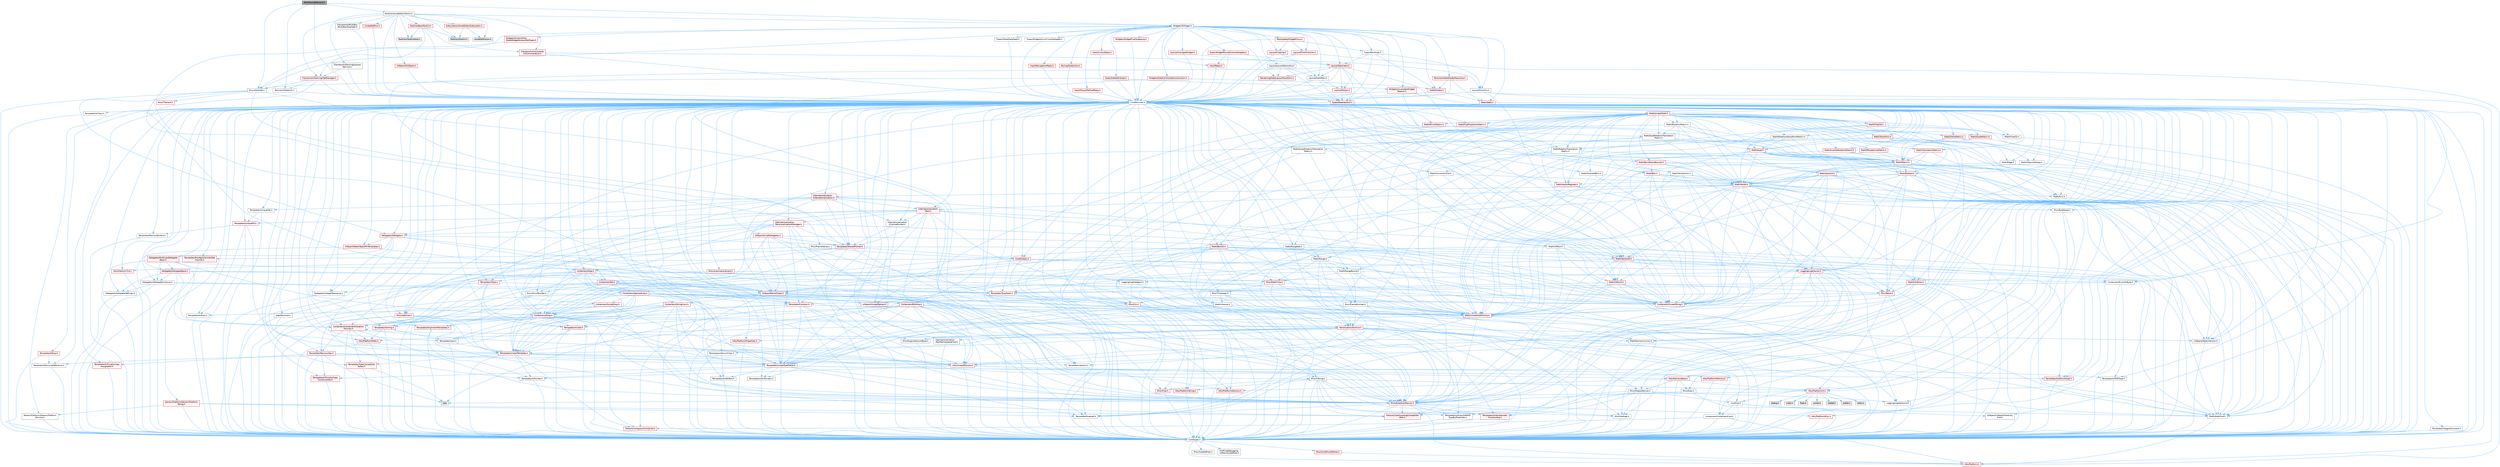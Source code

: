 digraph "WorkflowTabFactory.h"
{
 // INTERACTIVE_SVG=YES
 // LATEX_PDF_SIZE
  bgcolor="transparent";
  edge [fontname=Helvetica,fontsize=10,labelfontname=Helvetica,labelfontsize=10];
  node [fontname=Helvetica,fontsize=10,shape=box,height=0.2,width=0.4];
  Node1 [id="Node000001",label="WorkflowTabFactory.h",height=0.2,width=0.4,color="gray40", fillcolor="grey60", style="filled", fontcolor="black",tooltip=" "];
  Node1 -> Node2 [id="edge1_Node000001_Node000002",color="steelblue1",style="solid",tooltip=" "];
  Node2 [id="Node000002",label="CoreMinimal.h",height=0.2,width=0.4,color="grey40", fillcolor="white", style="filled",URL="$d7/d67/CoreMinimal_8h.html",tooltip=" "];
  Node2 -> Node3 [id="edge2_Node000002_Node000003",color="steelblue1",style="solid",tooltip=" "];
  Node3 [id="Node000003",label="CoreTypes.h",height=0.2,width=0.4,color="grey40", fillcolor="white", style="filled",URL="$dc/dec/CoreTypes_8h.html",tooltip=" "];
  Node3 -> Node4 [id="edge3_Node000003_Node000004",color="steelblue1",style="solid",tooltip=" "];
  Node4 [id="Node000004",label="HAL/Platform.h",height=0.2,width=0.4,color="red", fillcolor="#FFF0F0", style="filled",URL="$d9/dd0/Platform_8h.html",tooltip=" "];
  Node3 -> Node14 [id="edge4_Node000003_Node000014",color="steelblue1",style="solid",tooltip=" "];
  Node14 [id="Node000014",label="ProfilingDebugging\l/UMemoryDefines.h",height=0.2,width=0.4,color="grey40", fillcolor="white", style="filled",URL="$d2/da2/UMemoryDefines_8h.html",tooltip=" "];
  Node3 -> Node15 [id="edge5_Node000003_Node000015",color="steelblue1",style="solid",tooltip=" "];
  Node15 [id="Node000015",label="Misc/CoreMiscDefines.h",height=0.2,width=0.4,color="red", fillcolor="#FFF0F0", style="filled",URL="$da/d38/CoreMiscDefines_8h.html",tooltip=" "];
  Node15 -> Node4 [id="edge6_Node000015_Node000004",color="steelblue1",style="solid",tooltip=" "];
  Node3 -> Node16 [id="edge7_Node000003_Node000016",color="steelblue1",style="solid",tooltip=" "];
  Node16 [id="Node000016",label="Misc/CoreDefines.h",height=0.2,width=0.4,color="grey40", fillcolor="white", style="filled",URL="$d3/dd2/CoreDefines_8h.html",tooltip=" "];
  Node2 -> Node17 [id="edge8_Node000002_Node000017",color="steelblue1",style="solid",tooltip=" "];
  Node17 [id="Node000017",label="CoreFwd.h",height=0.2,width=0.4,color="grey40", fillcolor="white", style="filled",URL="$d1/d1e/CoreFwd_8h.html",tooltip=" "];
  Node17 -> Node3 [id="edge9_Node000017_Node000003",color="steelblue1",style="solid",tooltip=" "];
  Node17 -> Node18 [id="edge10_Node000017_Node000018",color="steelblue1",style="solid",tooltip=" "];
  Node18 [id="Node000018",label="Containers/ContainersFwd.h",height=0.2,width=0.4,color="grey40", fillcolor="white", style="filled",URL="$d4/d0a/ContainersFwd_8h.html",tooltip=" "];
  Node18 -> Node4 [id="edge11_Node000018_Node000004",color="steelblue1",style="solid",tooltip=" "];
  Node18 -> Node3 [id="edge12_Node000018_Node000003",color="steelblue1",style="solid",tooltip=" "];
  Node18 -> Node19 [id="edge13_Node000018_Node000019",color="steelblue1",style="solid",tooltip=" "];
  Node19 [id="Node000019",label="Traits/IsContiguousContainer.h",height=0.2,width=0.4,color="red", fillcolor="#FFF0F0", style="filled",URL="$d5/d3c/IsContiguousContainer_8h.html",tooltip=" "];
  Node19 -> Node3 [id="edge14_Node000019_Node000003",color="steelblue1",style="solid",tooltip=" "];
  Node17 -> Node22 [id="edge15_Node000017_Node000022",color="steelblue1",style="solid",tooltip=" "];
  Node22 [id="Node000022",label="Math/MathFwd.h",height=0.2,width=0.4,color="grey40", fillcolor="white", style="filled",URL="$d2/d10/MathFwd_8h.html",tooltip=" "];
  Node22 -> Node4 [id="edge16_Node000022_Node000004",color="steelblue1",style="solid",tooltip=" "];
  Node17 -> Node23 [id="edge17_Node000017_Node000023",color="steelblue1",style="solid",tooltip=" "];
  Node23 [id="Node000023",label="UObject/UObjectHierarchy\lFwd.h",height=0.2,width=0.4,color="grey40", fillcolor="white", style="filled",URL="$d3/d13/UObjectHierarchyFwd_8h.html",tooltip=" "];
  Node2 -> Node23 [id="edge18_Node000002_Node000023",color="steelblue1",style="solid",tooltip=" "];
  Node2 -> Node18 [id="edge19_Node000002_Node000018",color="steelblue1",style="solid",tooltip=" "];
  Node2 -> Node24 [id="edge20_Node000002_Node000024",color="steelblue1",style="solid",tooltip=" "];
  Node24 [id="Node000024",label="Misc/VarArgs.h",height=0.2,width=0.4,color="grey40", fillcolor="white", style="filled",URL="$d5/d6f/VarArgs_8h.html",tooltip=" "];
  Node24 -> Node3 [id="edge21_Node000024_Node000003",color="steelblue1",style="solid",tooltip=" "];
  Node2 -> Node25 [id="edge22_Node000002_Node000025",color="steelblue1",style="solid",tooltip=" "];
  Node25 [id="Node000025",label="Logging/LogVerbosity.h",height=0.2,width=0.4,color="grey40", fillcolor="white", style="filled",URL="$d2/d8f/LogVerbosity_8h.html",tooltip=" "];
  Node25 -> Node3 [id="edge23_Node000025_Node000003",color="steelblue1",style="solid",tooltip=" "];
  Node2 -> Node26 [id="edge24_Node000002_Node000026",color="steelblue1",style="solid",tooltip=" "];
  Node26 [id="Node000026",label="Misc/OutputDevice.h",height=0.2,width=0.4,color="grey40", fillcolor="white", style="filled",URL="$d7/d32/OutputDevice_8h.html",tooltip=" "];
  Node26 -> Node17 [id="edge25_Node000026_Node000017",color="steelblue1",style="solid",tooltip=" "];
  Node26 -> Node3 [id="edge26_Node000026_Node000003",color="steelblue1",style="solid",tooltip=" "];
  Node26 -> Node25 [id="edge27_Node000026_Node000025",color="steelblue1",style="solid",tooltip=" "];
  Node26 -> Node24 [id="edge28_Node000026_Node000024",color="steelblue1",style="solid",tooltip=" "];
  Node26 -> Node27 [id="edge29_Node000026_Node000027",color="steelblue1",style="solid",tooltip=" "];
  Node27 [id="Node000027",label="Templates/IsArrayOrRefOf\lTypeByPredicate.h",height=0.2,width=0.4,color="grey40", fillcolor="white", style="filled",URL="$d6/da1/IsArrayOrRefOfTypeByPredicate_8h.html",tooltip=" "];
  Node27 -> Node3 [id="edge30_Node000027_Node000003",color="steelblue1",style="solid",tooltip=" "];
  Node26 -> Node28 [id="edge31_Node000026_Node000028",color="steelblue1",style="solid",tooltip=" "];
  Node28 [id="Node000028",label="Templates/IsValidVariadic\lFunctionArg.h",height=0.2,width=0.4,color="red", fillcolor="#FFF0F0", style="filled",URL="$d0/dc8/IsValidVariadicFunctionArg_8h.html",tooltip=" "];
  Node28 -> Node3 [id="edge32_Node000028_Node000003",color="steelblue1",style="solid",tooltip=" "];
  Node26 -> Node30 [id="edge33_Node000026_Node000030",color="steelblue1",style="solid",tooltip=" "];
  Node30 [id="Node000030",label="Traits/IsCharEncodingCompatible\lWith.h",height=0.2,width=0.4,color="red", fillcolor="#FFF0F0", style="filled",URL="$df/dd1/IsCharEncodingCompatibleWith_8h.html",tooltip=" "];
  Node2 -> Node32 [id="edge34_Node000002_Node000032",color="steelblue1",style="solid",tooltip=" "];
  Node32 [id="Node000032",label="HAL/PlatformCrt.h",height=0.2,width=0.4,color="red", fillcolor="#FFF0F0", style="filled",URL="$d8/d75/PlatformCrt_8h.html",tooltip=" "];
  Node32 -> Node33 [id="edge35_Node000032_Node000033",color="steelblue1",style="solid",tooltip=" "];
  Node33 [id="Node000033",label="new",height=0.2,width=0.4,color="grey60", fillcolor="#E0E0E0", style="filled",tooltip=" "];
  Node32 -> Node34 [id="edge36_Node000032_Node000034",color="steelblue1",style="solid",tooltip=" "];
  Node34 [id="Node000034",label="wchar.h",height=0.2,width=0.4,color="grey60", fillcolor="#E0E0E0", style="filled",tooltip=" "];
  Node32 -> Node35 [id="edge37_Node000032_Node000035",color="steelblue1",style="solid",tooltip=" "];
  Node35 [id="Node000035",label="stddef.h",height=0.2,width=0.4,color="grey60", fillcolor="#E0E0E0", style="filled",tooltip=" "];
  Node32 -> Node36 [id="edge38_Node000032_Node000036",color="steelblue1",style="solid",tooltip=" "];
  Node36 [id="Node000036",label="stdlib.h",height=0.2,width=0.4,color="grey60", fillcolor="#E0E0E0", style="filled",tooltip=" "];
  Node32 -> Node37 [id="edge39_Node000032_Node000037",color="steelblue1",style="solid",tooltip=" "];
  Node37 [id="Node000037",label="stdio.h",height=0.2,width=0.4,color="grey60", fillcolor="#E0E0E0", style="filled",tooltip=" "];
  Node32 -> Node38 [id="edge40_Node000032_Node000038",color="steelblue1",style="solid",tooltip=" "];
  Node38 [id="Node000038",label="stdarg.h",height=0.2,width=0.4,color="grey60", fillcolor="#E0E0E0", style="filled",tooltip=" "];
  Node32 -> Node39 [id="edge41_Node000032_Node000039",color="steelblue1",style="solid",tooltip=" "];
  Node39 [id="Node000039",label="math.h",height=0.2,width=0.4,color="grey60", fillcolor="#E0E0E0", style="filled",tooltip=" "];
  Node32 -> Node40 [id="edge42_Node000032_Node000040",color="steelblue1",style="solid",tooltip=" "];
  Node40 [id="Node000040",label="float.h",height=0.2,width=0.4,color="grey60", fillcolor="#E0E0E0", style="filled",tooltip=" "];
  Node2 -> Node42 [id="edge43_Node000002_Node000042",color="steelblue1",style="solid",tooltip=" "];
  Node42 [id="Node000042",label="HAL/PlatformMisc.h",height=0.2,width=0.4,color="red", fillcolor="#FFF0F0", style="filled",URL="$d0/df5/PlatformMisc_8h.html",tooltip=" "];
  Node42 -> Node3 [id="edge44_Node000042_Node000003",color="steelblue1",style="solid",tooltip=" "];
  Node2 -> Node61 [id="edge45_Node000002_Node000061",color="steelblue1",style="solid",tooltip=" "];
  Node61 [id="Node000061",label="Misc/AssertionMacros.h",height=0.2,width=0.4,color="red", fillcolor="#FFF0F0", style="filled",URL="$d0/dfa/AssertionMacros_8h.html",tooltip=" "];
  Node61 -> Node3 [id="edge46_Node000061_Node000003",color="steelblue1",style="solid",tooltip=" "];
  Node61 -> Node4 [id="edge47_Node000061_Node000004",color="steelblue1",style="solid",tooltip=" "];
  Node61 -> Node42 [id="edge48_Node000061_Node000042",color="steelblue1",style="solid",tooltip=" "];
  Node61 -> Node62 [id="edge49_Node000061_Node000062",color="steelblue1",style="solid",tooltip=" "];
  Node62 [id="Node000062",label="Templates/EnableIf.h",height=0.2,width=0.4,color="grey40", fillcolor="white", style="filled",URL="$d7/d60/EnableIf_8h.html",tooltip=" "];
  Node62 -> Node3 [id="edge50_Node000062_Node000003",color="steelblue1",style="solid",tooltip=" "];
  Node61 -> Node27 [id="edge51_Node000061_Node000027",color="steelblue1",style="solid",tooltip=" "];
  Node61 -> Node28 [id="edge52_Node000061_Node000028",color="steelblue1",style="solid",tooltip=" "];
  Node61 -> Node30 [id="edge53_Node000061_Node000030",color="steelblue1",style="solid",tooltip=" "];
  Node61 -> Node24 [id="edge54_Node000061_Node000024",color="steelblue1",style="solid",tooltip=" "];
  Node2 -> Node70 [id="edge55_Node000002_Node000070",color="steelblue1",style="solid",tooltip=" "];
  Node70 [id="Node000070",label="Templates/IsPointer.h",height=0.2,width=0.4,color="grey40", fillcolor="white", style="filled",URL="$d7/d05/IsPointer_8h.html",tooltip=" "];
  Node70 -> Node3 [id="edge56_Node000070_Node000003",color="steelblue1",style="solid",tooltip=" "];
  Node2 -> Node71 [id="edge57_Node000002_Node000071",color="steelblue1",style="solid",tooltip=" "];
  Node71 [id="Node000071",label="HAL/PlatformMemory.h",height=0.2,width=0.4,color="red", fillcolor="#FFF0F0", style="filled",URL="$de/d68/PlatformMemory_8h.html",tooltip=" "];
  Node71 -> Node3 [id="edge58_Node000071_Node000003",color="steelblue1",style="solid",tooltip=" "];
  Node2 -> Node54 [id="edge59_Node000002_Node000054",color="steelblue1",style="solid",tooltip=" "];
  Node54 [id="Node000054",label="HAL/PlatformAtomics.h",height=0.2,width=0.4,color="red", fillcolor="#FFF0F0", style="filled",URL="$d3/d36/PlatformAtomics_8h.html",tooltip=" "];
  Node54 -> Node3 [id="edge60_Node000054_Node000003",color="steelblue1",style="solid",tooltip=" "];
  Node2 -> Node76 [id="edge61_Node000002_Node000076",color="steelblue1",style="solid",tooltip=" "];
  Node76 [id="Node000076",label="Misc/Exec.h",height=0.2,width=0.4,color="grey40", fillcolor="white", style="filled",URL="$de/ddb/Exec_8h.html",tooltip=" "];
  Node76 -> Node3 [id="edge62_Node000076_Node000003",color="steelblue1",style="solid",tooltip=" "];
  Node76 -> Node61 [id="edge63_Node000076_Node000061",color="steelblue1",style="solid",tooltip=" "];
  Node2 -> Node77 [id="edge64_Node000002_Node000077",color="steelblue1",style="solid",tooltip=" "];
  Node77 [id="Node000077",label="HAL/MemoryBase.h",height=0.2,width=0.4,color="red", fillcolor="#FFF0F0", style="filled",URL="$d6/d9f/MemoryBase_8h.html",tooltip=" "];
  Node77 -> Node3 [id="edge65_Node000077_Node000003",color="steelblue1",style="solid",tooltip=" "];
  Node77 -> Node54 [id="edge66_Node000077_Node000054",color="steelblue1",style="solid",tooltip=" "];
  Node77 -> Node32 [id="edge67_Node000077_Node000032",color="steelblue1",style="solid",tooltip=" "];
  Node77 -> Node76 [id="edge68_Node000077_Node000076",color="steelblue1",style="solid",tooltip=" "];
  Node77 -> Node26 [id="edge69_Node000077_Node000026",color="steelblue1",style="solid",tooltip=" "];
  Node2 -> Node87 [id="edge70_Node000002_Node000087",color="steelblue1",style="solid",tooltip=" "];
  Node87 [id="Node000087",label="HAL/UnrealMemory.h",height=0.2,width=0.4,color="red", fillcolor="#FFF0F0", style="filled",URL="$d9/d96/UnrealMemory_8h.html",tooltip=" "];
  Node87 -> Node3 [id="edge71_Node000087_Node000003",color="steelblue1",style="solid",tooltip=" "];
  Node87 -> Node77 [id="edge72_Node000087_Node000077",color="steelblue1",style="solid",tooltip=" "];
  Node87 -> Node71 [id="edge73_Node000087_Node000071",color="steelblue1",style="solid",tooltip=" "];
  Node87 -> Node70 [id="edge74_Node000087_Node000070",color="steelblue1",style="solid",tooltip=" "];
  Node2 -> Node89 [id="edge75_Node000002_Node000089",color="steelblue1",style="solid",tooltip=" "];
  Node89 [id="Node000089",label="Templates/IsArithmetic.h",height=0.2,width=0.4,color="grey40", fillcolor="white", style="filled",URL="$d2/d5d/IsArithmetic_8h.html",tooltip=" "];
  Node89 -> Node3 [id="edge76_Node000089_Node000003",color="steelblue1",style="solid",tooltip=" "];
  Node2 -> Node83 [id="edge77_Node000002_Node000083",color="steelblue1",style="solid",tooltip=" "];
  Node83 [id="Node000083",label="Templates/AndOrNot.h",height=0.2,width=0.4,color="grey40", fillcolor="white", style="filled",URL="$db/d0a/AndOrNot_8h.html",tooltip=" "];
  Node83 -> Node3 [id="edge78_Node000083_Node000003",color="steelblue1",style="solid",tooltip=" "];
  Node2 -> Node90 [id="edge79_Node000002_Node000090",color="steelblue1",style="solid",tooltip=" "];
  Node90 [id="Node000090",label="Templates/IsPODType.h",height=0.2,width=0.4,color="grey40", fillcolor="white", style="filled",URL="$d7/db1/IsPODType_8h.html",tooltip=" "];
  Node90 -> Node3 [id="edge80_Node000090_Node000003",color="steelblue1",style="solid",tooltip=" "];
  Node2 -> Node91 [id="edge81_Node000002_Node000091",color="steelblue1",style="solid",tooltip=" "];
  Node91 [id="Node000091",label="Templates/IsUECoreType.h",height=0.2,width=0.4,color="red", fillcolor="#FFF0F0", style="filled",URL="$d1/db8/IsUECoreType_8h.html",tooltip=" "];
  Node91 -> Node3 [id="edge82_Node000091_Node000003",color="steelblue1",style="solid",tooltip=" "];
  Node2 -> Node84 [id="edge83_Node000002_Node000084",color="steelblue1",style="solid",tooltip=" "];
  Node84 [id="Node000084",label="Templates/IsTriviallyCopy\lConstructible.h",height=0.2,width=0.4,color="red", fillcolor="#FFF0F0", style="filled",URL="$d3/d78/IsTriviallyCopyConstructible_8h.html",tooltip=" "];
  Node84 -> Node3 [id="edge84_Node000084_Node000003",color="steelblue1",style="solid",tooltip=" "];
  Node2 -> Node92 [id="edge85_Node000002_Node000092",color="steelblue1",style="solid",tooltip=" "];
  Node92 [id="Node000092",label="Templates/UnrealTypeTraits.h",height=0.2,width=0.4,color="red", fillcolor="#FFF0F0", style="filled",URL="$d2/d2d/UnrealTypeTraits_8h.html",tooltip=" "];
  Node92 -> Node3 [id="edge86_Node000092_Node000003",color="steelblue1",style="solid",tooltip=" "];
  Node92 -> Node70 [id="edge87_Node000092_Node000070",color="steelblue1",style="solid",tooltip=" "];
  Node92 -> Node61 [id="edge88_Node000092_Node000061",color="steelblue1",style="solid",tooltip=" "];
  Node92 -> Node83 [id="edge89_Node000092_Node000083",color="steelblue1",style="solid",tooltip=" "];
  Node92 -> Node62 [id="edge90_Node000092_Node000062",color="steelblue1",style="solid",tooltip=" "];
  Node92 -> Node89 [id="edge91_Node000092_Node000089",color="steelblue1",style="solid",tooltip=" "];
  Node92 -> Node90 [id="edge92_Node000092_Node000090",color="steelblue1",style="solid",tooltip=" "];
  Node92 -> Node91 [id="edge93_Node000092_Node000091",color="steelblue1",style="solid",tooltip=" "];
  Node92 -> Node84 [id="edge94_Node000092_Node000084",color="steelblue1",style="solid",tooltip=" "];
  Node2 -> Node62 [id="edge95_Node000002_Node000062",color="steelblue1",style="solid",tooltip=" "];
  Node2 -> Node94 [id="edge96_Node000002_Node000094",color="steelblue1",style="solid",tooltip=" "];
  Node94 [id="Node000094",label="Templates/RemoveReference.h",height=0.2,width=0.4,color="grey40", fillcolor="white", style="filled",URL="$da/dbe/RemoveReference_8h.html",tooltip=" "];
  Node94 -> Node3 [id="edge97_Node000094_Node000003",color="steelblue1",style="solid",tooltip=" "];
  Node2 -> Node95 [id="edge98_Node000002_Node000095",color="steelblue1",style="solid",tooltip=" "];
  Node95 [id="Node000095",label="Templates/IntegralConstant.h",height=0.2,width=0.4,color="grey40", fillcolor="white", style="filled",URL="$db/d1b/IntegralConstant_8h.html",tooltip=" "];
  Node95 -> Node3 [id="edge99_Node000095_Node000003",color="steelblue1",style="solid",tooltip=" "];
  Node2 -> Node96 [id="edge100_Node000002_Node000096",color="steelblue1",style="solid",tooltip=" "];
  Node96 [id="Node000096",label="Templates/IsClass.h",height=0.2,width=0.4,color="grey40", fillcolor="white", style="filled",URL="$db/dcb/IsClass_8h.html",tooltip=" "];
  Node96 -> Node3 [id="edge101_Node000096_Node000003",color="steelblue1",style="solid",tooltip=" "];
  Node2 -> Node97 [id="edge102_Node000002_Node000097",color="steelblue1",style="solid",tooltip=" "];
  Node97 [id="Node000097",label="Templates/TypeCompatible\lBytes.h",height=0.2,width=0.4,color="red", fillcolor="#FFF0F0", style="filled",URL="$df/d0a/TypeCompatibleBytes_8h.html",tooltip=" "];
  Node97 -> Node3 [id="edge103_Node000097_Node000003",color="steelblue1",style="solid",tooltip=" "];
  Node97 -> Node33 [id="edge104_Node000097_Node000033",color="steelblue1",style="solid",tooltip=" "];
  Node2 -> Node19 [id="edge105_Node000002_Node000019",color="steelblue1",style="solid",tooltip=" "];
  Node2 -> Node98 [id="edge106_Node000002_Node000098",color="steelblue1",style="solid",tooltip=" "];
  Node98 [id="Node000098",label="Templates/UnrealTemplate.h",height=0.2,width=0.4,color="red", fillcolor="#FFF0F0", style="filled",URL="$d4/d24/UnrealTemplate_8h.html",tooltip=" "];
  Node98 -> Node3 [id="edge107_Node000098_Node000003",color="steelblue1",style="solid",tooltip=" "];
  Node98 -> Node70 [id="edge108_Node000098_Node000070",color="steelblue1",style="solid",tooltip=" "];
  Node98 -> Node87 [id="edge109_Node000098_Node000087",color="steelblue1",style="solid",tooltip=" "];
  Node98 -> Node92 [id="edge110_Node000098_Node000092",color="steelblue1",style="solid",tooltip=" "];
  Node98 -> Node94 [id="edge111_Node000098_Node000094",color="steelblue1",style="solid",tooltip=" "];
  Node98 -> Node97 [id="edge112_Node000098_Node000097",color="steelblue1",style="solid",tooltip=" "];
  Node98 -> Node65 [id="edge113_Node000098_Node000065",color="steelblue1",style="solid",tooltip=" "];
  Node65 [id="Node000065",label="Templates/Identity.h",height=0.2,width=0.4,color="grey40", fillcolor="white", style="filled",URL="$d0/dd5/Identity_8h.html",tooltip=" "];
  Node98 -> Node19 [id="edge114_Node000098_Node000019",color="steelblue1",style="solid",tooltip=" "];
  Node2 -> Node47 [id="edge115_Node000002_Node000047",color="steelblue1",style="solid",tooltip=" "];
  Node47 [id="Node000047",label="Math/NumericLimits.h",height=0.2,width=0.4,color="grey40", fillcolor="white", style="filled",URL="$df/d1b/NumericLimits_8h.html",tooltip=" "];
  Node47 -> Node3 [id="edge116_Node000047_Node000003",color="steelblue1",style="solid",tooltip=" "];
  Node2 -> Node102 [id="edge117_Node000002_Node000102",color="steelblue1",style="solid",tooltip=" "];
  Node102 [id="Node000102",label="HAL/PlatformMath.h",height=0.2,width=0.4,color="red", fillcolor="#FFF0F0", style="filled",URL="$dc/d53/PlatformMath_8h.html",tooltip=" "];
  Node102 -> Node3 [id="edge118_Node000102_Node000003",color="steelblue1",style="solid",tooltip=" "];
  Node2 -> Node85 [id="edge119_Node000002_Node000085",color="steelblue1",style="solid",tooltip=" "];
  Node85 [id="Node000085",label="Templates/IsTriviallyCopy\lAssignable.h",height=0.2,width=0.4,color="red", fillcolor="#FFF0F0", style="filled",URL="$d2/df2/IsTriviallyCopyAssignable_8h.html",tooltip=" "];
  Node85 -> Node3 [id="edge120_Node000085_Node000003",color="steelblue1",style="solid",tooltip=" "];
  Node2 -> Node110 [id="edge121_Node000002_Node000110",color="steelblue1",style="solid",tooltip=" "];
  Node110 [id="Node000110",label="Templates/MemoryOps.h",height=0.2,width=0.4,color="red", fillcolor="#FFF0F0", style="filled",URL="$db/dea/MemoryOps_8h.html",tooltip=" "];
  Node110 -> Node3 [id="edge122_Node000110_Node000003",color="steelblue1",style="solid",tooltip=" "];
  Node110 -> Node87 [id="edge123_Node000110_Node000087",color="steelblue1",style="solid",tooltip=" "];
  Node110 -> Node85 [id="edge124_Node000110_Node000085",color="steelblue1",style="solid",tooltip=" "];
  Node110 -> Node84 [id="edge125_Node000110_Node000084",color="steelblue1",style="solid",tooltip=" "];
  Node110 -> Node92 [id="edge126_Node000110_Node000092",color="steelblue1",style="solid",tooltip=" "];
  Node110 -> Node33 [id="edge127_Node000110_Node000033",color="steelblue1",style="solid",tooltip=" "];
  Node2 -> Node111 [id="edge128_Node000002_Node000111",color="steelblue1",style="solid",tooltip=" "];
  Node111 [id="Node000111",label="Containers/ContainerAllocation\lPolicies.h",height=0.2,width=0.4,color="red", fillcolor="#FFF0F0", style="filled",URL="$d7/dff/ContainerAllocationPolicies_8h.html",tooltip=" "];
  Node111 -> Node3 [id="edge129_Node000111_Node000003",color="steelblue1",style="solid",tooltip=" "];
  Node111 -> Node111 [id="edge130_Node000111_Node000111",color="steelblue1",style="solid",tooltip=" "];
  Node111 -> Node102 [id="edge131_Node000111_Node000102",color="steelblue1",style="solid",tooltip=" "];
  Node111 -> Node87 [id="edge132_Node000111_Node000087",color="steelblue1",style="solid",tooltip=" "];
  Node111 -> Node47 [id="edge133_Node000111_Node000047",color="steelblue1",style="solid",tooltip=" "];
  Node111 -> Node61 [id="edge134_Node000111_Node000061",color="steelblue1",style="solid",tooltip=" "];
  Node111 -> Node110 [id="edge135_Node000111_Node000110",color="steelblue1",style="solid",tooltip=" "];
  Node111 -> Node97 [id="edge136_Node000111_Node000097",color="steelblue1",style="solid",tooltip=" "];
  Node2 -> Node114 [id="edge137_Node000002_Node000114",color="steelblue1",style="solid",tooltip=" "];
  Node114 [id="Node000114",label="Templates/IsEnumClass.h",height=0.2,width=0.4,color="grey40", fillcolor="white", style="filled",URL="$d7/d15/IsEnumClass_8h.html",tooltip=" "];
  Node114 -> Node3 [id="edge138_Node000114_Node000003",color="steelblue1",style="solid",tooltip=" "];
  Node114 -> Node83 [id="edge139_Node000114_Node000083",color="steelblue1",style="solid",tooltip=" "];
  Node2 -> Node115 [id="edge140_Node000002_Node000115",color="steelblue1",style="solid",tooltip=" "];
  Node115 [id="Node000115",label="HAL/PlatformProperties.h",height=0.2,width=0.4,color="red", fillcolor="#FFF0F0", style="filled",URL="$d9/db0/PlatformProperties_8h.html",tooltip=" "];
  Node115 -> Node3 [id="edge141_Node000115_Node000003",color="steelblue1",style="solid",tooltip=" "];
  Node2 -> Node118 [id="edge142_Node000002_Node000118",color="steelblue1",style="solid",tooltip=" "];
  Node118 [id="Node000118",label="Misc/EngineVersionBase.h",height=0.2,width=0.4,color="grey40", fillcolor="white", style="filled",URL="$d5/d2b/EngineVersionBase_8h.html",tooltip=" "];
  Node118 -> Node3 [id="edge143_Node000118_Node000003",color="steelblue1",style="solid",tooltip=" "];
  Node2 -> Node119 [id="edge144_Node000002_Node000119",color="steelblue1",style="solid",tooltip=" "];
  Node119 [id="Node000119",label="Internationalization\l/TextNamespaceFwd.h",height=0.2,width=0.4,color="grey40", fillcolor="white", style="filled",URL="$d8/d97/TextNamespaceFwd_8h.html",tooltip=" "];
  Node119 -> Node3 [id="edge145_Node000119_Node000003",color="steelblue1",style="solid",tooltip=" "];
  Node2 -> Node120 [id="edge146_Node000002_Node000120",color="steelblue1",style="solid",tooltip=" "];
  Node120 [id="Node000120",label="Serialization/Archive.h",height=0.2,width=0.4,color="red", fillcolor="#FFF0F0", style="filled",URL="$d7/d3b/Archive_8h.html",tooltip=" "];
  Node120 -> Node17 [id="edge147_Node000120_Node000017",color="steelblue1",style="solid",tooltip=" "];
  Node120 -> Node3 [id="edge148_Node000120_Node000003",color="steelblue1",style="solid",tooltip=" "];
  Node120 -> Node115 [id="edge149_Node000120_Node000115",color="steelblue1",style="solid",tooltip=" "];
  Node120 -> Node119 [id="edge150_Node000120_Node000119",color="steelblue1",style="solid",tooltip=" "];
  Node120 -> Node22 [id="edge151_Node000120_Node000022",color="steelblue1",style="solid",tooltip=" "];
  Node120 -> Node61 [id="edge152_Node000120_Node000061",color="steelblue1",style="solid",tooltip=" "];
  Node120 -> Node118 [id="edge153_Node000120_Node000118",color="steelblue1",style="solid",tooltip=" "];
  Node120 -> Node24 [id="edge154_Node000120_Node000024",color="steelblue1",style="solid",tooltip=" "];
  Node120 -> Node62 [id="edge155_Node000120_Node000062",color="steelblue1",style="solid",tooltip=" "];
  Node120 -> Node27 [id="edge156_Node000120_Node000027",color="steelblue1",style="solid",tooltip=" "];
  Node120 -> Node114 [id="edge157_Node000120_Node000114",color="steelblue1",style="solid",tooltip=" "];
  Node120 -> Node28 [id="edge158_Node000120_Node000028",color="steelblue1",style="solid",tooltip=" "];
  Node120 -> Node98 [id="edge159_Node000120_Node000098",color="steelblue1",style="solid",tooltip=" "];
  Node120 -> Node30 [id="edge160_Node000120_Node000030",color="steelblue1",style="solid",tooltip=" "];
  Node120 -> Node123 [id="edge161_Node000120_Node000123",color="steelblue1",style="solid",tooltip=" "];
  Node123 [id="Node000123",label="UObject/ObjectVersion.h",height=0.2,width=0.4,color="grey40", fillcolor="white", style="filled",URL="$da/d63/ObjectVersion_8h.html",tooltip=" "];
  Node123 -> Node3 [id="edge162_Node000123_Node000003",color="steelblue1",style="solid",tooltip=" "];
  Node2 -> Node124 [id="edge163_Node000002_Node000124",color="steelblue1",style="solid",tooltip=" "];
  Node124 [id="Node000124",label="Templates/Less.h",height=0.2,width=0.4,color="grey40", fillcolor="white", style="filled",URL="$de/dc8/Less_8h.html",tooltip=" "];
  Node124 -> Node3 [id="edge164_Node000124_Node000003",color="steelblue1",style="solid",tooltip=" "];
  Node124 -> Node98 [id="edge165_Node000124_Node000098",color="steelblue1",style="solid",tooltip=" "];
  Node2 -> Node125 [id="edge166_Node000002_Node000125",color="steelblue1",style="solid",tooltip=" "];
  Node125 [id="Node000125",label="Templates/Sorting.h",height=0.2,width=0.4,color="red", fillcolor="#FFF0F0", style="filled",URL="$d3/d9e/Sorting_8h.html",tooltip=" "];
  Node125 -> Node3 [id="edge167_Node000125_Node000003",color="steelblue1",style="solid",tooltip=" "];
  Node125 -> Node102 [id="edge168_Node000125_Node000102",color="steelblue1",style="solid",tooltip=" "];
  Node125 -> Node124 [id="edge169_Node000125_Node000124",color="steelblue1",style="solid",tooltip=" "];
  Node2 -> Node136 [id="edge170_Node000002_Node000136",color="steelblue1",style="solid",tooltip=" "];
  Node136 [id="Node000136",label="Misc/Char.h",height=0.2,width=0.4,color="red", fillcolor="#FFF0F0", style="filled",URL="$d0/d58/Char_8h.html",tooltip=" "];
  Node136 -> Node3 [id="edge171_Node000136_Node000003",color="steelblue1",style="solid",tooltip=" "];
  Node2 -> Node139 [id="edge172_Node000002_Node000139",color="steelblue1",style="solid",tooltip=" "];
  Node139 [id="Node000139",label="GenericPlatform/GenericPlatform\lStricmp.h",height=0.2,width=0.4,color="grey40", fillcolor="white", style="filled",URL="$d2/d86/GenericPlatformStricmp_8h.html",tooltip=" "];
  Node139 -> Node3 [id="edge173_Node000139_Node000003",color="steelblue1",style="solid",tooltip=" "];
  Node2 -> Node140 [id="edge174_Node000002_Node000140",color="steelblue1",style="solid",tooltip=" "];
  Node140 [id="Node000140",label="GenericPlatform/GenericPlatform\lString.h",height=0.2,width=0.4,color="red", fillcolor="#FFF0F0", style="filled",URL="$dd/d20/GenericPlatformString_8h.html",tooltip=" "];
  Node140 -> Node3 [id="edge175_Node000140_Node000003",color="steelblue1",style="solid",tooltip=" "];
  Node140 -> Node139 [id="edge176_Node000140_Node000139",color="steelblue1",style="solid",tooltip=" "];
  Node140 -> Node62 [id="edge177_Node000140_Node000062",color="steelblue1",style="solid",tooltip=" "];
  Node140 -> Node30 [id="edge178_Node000140_Node000030",color="steelblue1",style="solid",tooltip=" "];
  Node2 -> Node73 [id="edge179_Node000002_Node000073",color="steelblue1",style="solid",tooltip=" "];
  Node73 [id="Node000073",label="HAL/PlatformString.h",height=0.2,width=0.4,color="red", fillcolor="#FFF0F0", style="filled",URL="$db/db5/PlatformString_8h.html",tooltip=" "];
  Node73 -> Node3 [id="edge180_Node000073_Node000003",color="steelblue1",style="solid",tooltip=" "];
  Node2 -> Node143 [id="edge181_Node000002_Node000143",color="steelblue1",style="solid",tooltip=" "];
  Node143 [id="Node000143",label="Misc/CString.h",height=0.2,width=0.4,color="grey40", fillcolor="white", style="filled",URL="$d2/d49/CString_8h.html",tooltip=" "];
  Node143 -> Node3 [id="edge182_Node000143_Node000003",color="steelblue1",style="solid",tooltip=" "];
  Node143 -> Node32 [id="edge183_Node000143_Node000032",color="steelblue1",style="solid",tooltip=" "];
  Node143 -> Node73 [id="edge184_Node000143_Node000073",color="steelblue1",style="solid",tooltip=" "];
  Node143 -> Node61 [id="edge185_Node000143_Node000061",color="steelblue1",style="solid",tooltip=" "];
  Node143 -> Node136 [id="edge186_Node000143_Node000136",color="steelblue1",style="solid",tooltip=" "];
  Node143 -> Node24 [id="edge187_Node000143_Node000024",color="steelblue1",style="solid",tooltip=" "];
  Node143 -> Node27 [id="edge188_Node000143_Node000027",color="steelblue1",style="solid",tooltip=" "];
  Node143 -> Node28 [id="edge189_Node000143_Node000028",color="steelblue1",style="solid",tooltip=" "];
  Node143 -> Node30 [id="edge190_Node000143_Node000030",color="steelblue1",style="solid",tooltip=" "];
  Node2 -> Node144 [id="edge191_Node000002_Node000144",color="steelblue1",style="solid",tooltip=" "];
  Node144 [id="Node000144",label="Misc/Crc.h",height=0.2,width=0.4,color="red", fillcolor="#FFF0F0", style="filled",URL="$d4/dd2/Crc_8h.html",tooltip=" "];
  Node144 -> Node3 [id="edge192_Node000144_Node000003",color="steelblue1",style="solid",tooltip=" "];
  Node144 -> Node73 [id="edge193_Node000144_Node000073",color="steelblue1",style="solid",tooltip=" "];
  Node144 -> Node61 [id="edge194_Node000144_Node000061",color="steelblue1",style="solid",tooltip=" "];
  Node144 -> Node143 [id="edge195_Node000144_Node000143",color="steelblue1",style="solid",tooltip=" "];
  Node144 -> Node136 [id="edge196_Node000144_Node000136",color="steelblue1",style="solid",tooltip=" "];
  Node144 -> Node92 [id="edge197_Node000144_Node000092",color="steelblue1",style="solid",tooltip=" "];
  Node2 -> Node135 [id="edge198_Node000002_Node000135",color="steelblue1",style="solid",tooltip=" "];
  Node135 [id="Node000135",label="Math/UnrealMathUtility.h",height=0.2,width=0.4,color="red", fillcolor="#FFF0F0", style="filled",URL="$db/db8/UnrealMathUtility_8h.html",tooltip=" "];
  Node135 -> Node3 [id="edge199_Node000135_Node000003",color="steelblue1",style="solid",tooltip=" "];
  Node135 -> Node61 [id="edge200_Node000135_Node000061",color="steelblue1",style="solid",tooltip=" "];
  Node135 -> Node102 [id="edge201_Node000135_Node000102",color="steelblue1",style="solid",tooltip=" "];
  Node135 -> Node22 [id="edge202_Node000135_Node000022",color="steelblue1",style="solid",tooltip=" "];
  Node135 -> Node65 [id="edge203_Node000135_Node000065",color="steelblue1",style="solid",tooltip=" "];
  Node2 -> Node145 [id="edge204_Node000002_Node000145",color="steelblue1",style="solid",tooltip=" "];
  Node145 [id="Node000145",label="Containers/UnrealString.h",height=0.2,width=0.4,color="red", fillcolor="#FFF0F0", style="filled",URL="$d5/dba/UnrealString_8h.html",tooltip=" "];
  Node2 -> Node149 [id="edge205_Node000002_Node000149",color="steelblue1",style="solid",tooltip=" "];
  Node149 [id="Node000149",label="Containers/Array.h",height=0.2,width=0.4,color="red", fillcolor="#FFF0F0", style="filled",URL="$df/dd0/Array_8h.html",tooltip=" "];
  Node149 -> Node3 [id="edge206_Node000149_Node000003",color="steelblue1",style="solid",tooltip=" "];
  Node149 -> Node61 [id="edge207_Node000149_Node000061",color="steelblue1",style="solid",tooltip=" "];
  Node149 -> Node87 [id="edge208_Node000149_Node000087",color="steelblue1",style="solid",tooltip=" "];
  Node149 -> Node92 [id="edge209_Node000149_Node000092",color="steelblue1",style="solid",tooltip=" "];
  Node149 -> Node98 [id="edge210_Node000149_Node000098",color="steelblue1",style="solid",tooltip=" "];
  Node149 -> Node111 [id="edge211_Node000149_Node000111",color="steelblue1",style="solid",tooltip=" "];
  Node149 -> Node120 [id="edge212_Node000149_Node000120",color="steelblue1",style="solid",tooltip=" "];
  Node149 -> Node128 [id="edge213_Node000149_Node000128",color="steelblue1",style="solid",tooltip=" "];
  Node128 [id="Node000128",label="Templates/Invoke.h",height=0.2,width=0.4,color="red", fillcolor="#FFF0F0", style="filled",URL="$d7/deb/Invoke_8h.html",tooltip=" "];
  Node128 -> Node3 [id="edge214_Node000128_Node000003",color="steelblue1",style="solid",tooltip=" "];
  Node128 -> Node98 [id="edge215_Node000128_Node000098",color="steelblue1",style="solid",tooltip=" "];
  Node149 -> Node124 [id="edge216_Node000149_Node000124",color="steelblue1",style="solid",tooltip=" "];
  Node149 -> Node125 [id="edge217_Node000149_Node000125",color="steelblue1",style="solid",tooltip=" "];
  Node149 -> Node172 [id="edge218_Node000149_Node000172",color="steelblue1",style="solid",tooltip=" "];
  Node172 [id="Node000172",label="Templates/AlignmentTemplates.h",height=0.2,width=0.4,color="red", fillcolor="#FFF0F0", style="filled",URL="$dd/d32/AlignmentTemplates_8h.html",tooltip=" "];
  Node172 -> Node3 [id="edge219_Node000172_Node000003",color="steelblue1",style="solid",tooltip=" "];
  Node172 -> Node70 [id="edge220_Node000172_Node000070",color="steelblue1",style="solid",tooltip=" "];
  Node2 -> Node173 [id="edge221_Node000002_Node000173",color="steelblue1",style="solid",tooltip=" "];
  Node173 [id="Node000173",label="Misc/FrameNumber.h",height=0.2,width=0.4,color="grey40", fillcolor="white", style="filled",URL="$dd/dbd/FrameNumber_8h.html",tooltip=" "];
  Node173 -> Node3 [id="edge222_Node000173_Node000003",color="steelblue1",style="solid",tooltip=" "];
  Node173 -> Node47 [id="edge223_Node000173_Node000047",color="steelblue1",style="solid",tooltip=" "];
  Node173 -> Node135 [id="edge224_Node000173_Node000135",color="steelblue1",style="solid",tooltip=" "];
  Node173 -> Node62 [id="edge225_Node000173_Node000062",color="steelblue1",style="solid",tooltip=" "];
  Node173 -> Node92 [id="edge226_Node000173_Node000092",color="steelblue1",style="solid",tooltip=" "];
  Node2 -> Node174 [id="edge227_Node000002_Node000174",color="steelblue1",style="solid",tooltip=" "];
  Node174 [id="Node000174",label="Misc/Timespan.h",height=0.2,width=0.4,color="grey40", fillcolor="white", style="filled",URL="$da/dd9/Timespan_8h.html",tooltip=" "];
  Node174 -> Node3 [id="edge228_Node000174_Node000003",color="steelblue1",style="solid",tooltip=" "];
  Node174 -> Node175 [id="edge229_Node000174_Node000175",color="steelblue1",style="solid",tooltip=" "];
  Node175 [id="Node000175",label="Math/Interval.h",height=0.2,width=0.4,color="grey40", fillcolor="white", style="filled",URL="$d1/d55/Interval_8h.html",tooltip=" "];
  Node175 -> Node3 [id="edge230_Node000175_Node000003",color="steelblue1",style="solid",tooltip=" "];
  Node175 -> Node89 [id="edge231_Node000175_Node000089",color="steelblue1",style="solid",tooltip=" "];
  Node175 -> Node92 [id="edge232_Node000175_Node000092",color="steelblue1",style="solid",tooltip=" "];
  Node175 -> Node47 [id="edge233_Node000175_Node000047",color="steelblue1",style="solid",tooltip=" "];
  Node175 -> Node135 [id="edge234_Node000175_Node000135",color="steelblue1",style="solid",tooltip=" "];
  Node174 -> Node135 [id="edge235_Node000174_Node000135",color="steelblue1",style="solid",tooltip=" "];
  Node174 -> Node61 [id="edge236_Node000174_Node000061",color="steelblue1",style="solid",tooltip=" "];
  Node2 -> Node176 [id="edge237_Node000002_Node000176",color="steelblue1",style="solid",tooltip=" "];
  Node176 [id="Node000176",label="Containers/StringConv.h",height=0.2,width=0.4,color="red", fillcolor="#FFF0F0", style="filled",URL="$d3/ddf/StringConv_8h.html",tooltip=" "];
  Node176 -> Node3 [id="edge238_Node000176_Node000003",color="steelblue1",style="solid",tooltip=" "];
  Node176 -> Node61 [id="edge239_Node000176_Node000061",color="steelblue1",style="solid",tooltip=" "];
  Node176 -> Node111 [id="edge240_Node000176_Node000111",color="steelblue1",style="solid",tooltip=" "];
  Node176 -> Node149 [id="edge241_Node000176_Node000149",color="steelblue1",style="solid",tooltip=" "];
  Node176 -> Node143 [id="edge242_Node000176_Node000143",color="steelblue1",style="solid",tooltip=" "];
  Node176 -> Node177 [id="edge243_Node000176_Node000177",color="steelblue1",style="solid",tooltip=" "];
  Node177 [id="Node000177",label="Templates/IsArray.h",height=0.2,width=0.4,color="grey40", fillcolor="white", style="filled",URL="$d8/d8d/IsArray_8h.html",tooltip=" "];
  Node177 -> Node3 [id="edge244_Node000177_Node000003",color="steelblue1",style="solid",tooltip=" "];
  Node176 -> Node98 [id="edge245_Node000176_Node000098",color="steelblue1",style="solid",tooltip=" "];
  Node176 -> Node92 [id="edge246_Node000176_Node000092",color="steelblue1",style="solid",tooltip=" "];
  Node176 -> Node30 [id="edge247_Node000176_Node000030",color="steelblue1",style="solid",tooltip=" "];
  Node176 -> Node19 [id="edge248_Node000176_Node000019",color="steelblue1",style="solid",tooltip=" "];
  Node2 -> Node178 [id="edge249_Node000002_Node000178",color="steelblue1",style="solid",tooltip=" "];
  Node178 [id="Node000178",label="UObject/UnrealNames.h",height=0.2,width=0.4,color="red", fillcolor="#FFF0F0", style="filled",URL="$d8/db1/UnrealNames_8h.html",tooltip=" "];
  Node178 -> Node3 [id="edge250_Node000178_Node000003",color="steelblue1",style="solid",tooltip=" "];
  Node2 -> Node180 [id="edge251_Node000002_Node000180",color="steelblue1",style="solid",tooltip=" "];
  Node180 [id="Node000180",label="UObject/NameTypes.h",height=0.2,width=0.4,color="red", fillcolor="#FFF0F0", style="filled",URL="$d6/d35/NameTypes_8h.html",tooltip=" "];
  Node180 -> Node3 [id="edge252_Node000180_Node000003",color="steelblue1",style="solid",tooltip=" "];
  Node180 -> Node61 [id="edge253_Node000180_Node000061",color="steelblue1",style="solid",tooltip=" "];
  Node180 -> Node87 [id="edge254_Node000180_Node000087",color="steelblue1",style="solid",tooltip=" "];
  Node180 -> Node92 [id="edge255_Node000180_Node000092",color="steelblue1",style="solid",tooltip=" "];
  Node180 -> Node98 [id="edge256_Node000180_Node000098",color="steelblue1",style="solid",tooltip=" "];
  Node180 -> Node145 [id="edge257_Node000180_Node000145",color="steelblue1",style="solid",tooltip=" "];
  Node180 -> Node176 [id="edge258_Node000180_Node000176",color="steelblue1",style="solid",tooltip=" "];
  Node180 -> Node178 [id="edge259_Node000180_Node000178",color="steelblue1",style="solid",tooltip=" "];
  Node2 -> Node188 [id="edge260_Node000002_Node000188",color="steelblue1",style="solid",tooltip=" "];
  Node188 [id="Node000188",label="Misc/Parse.h",height=0.2,width=0.4,color="red", fillcolor="#FFF0F0", style="filled",URL="$dc/d71/Parse_8h.html",tooltip=" "];
  Node188 -> Node145 [id="edge261_Node000188_Node000145",color="steelblue1",style="solid",tooltip=" "];
  Node188 -> Node3 [id="edge262_Node000188_Node000003",color="steelblue1",style="solid",tooltip=" "];
  Node188 -> Node32 [id="edge263_Node000188_Node000032",color="steelblue1",style="solid",tooltip=" "];
  Node188 -> Node189 [id="edge264_Node000188_Node000189",color="steelblue1",style="solid",tooltip=" "];
  Node189 [id="Node000189",label="Templates/Function.h",height=0.2,width=0.4,color="red", fillcolor="#FFF0F0", style="filled",URL="$df/df5/Function_8h.html",tooltip=" "];
  Node189 -> Node3 [id="edge265_Node000189_Node000003",color="steelblue1",style="solid",tooltip=" "];
  Node189 -> Node61 [id="edge266_Node000189_Node000061",color="steelblue1",style="solid",tooltip=" "];
  Node189 -> Node87 [id="edge267_Node000189_Node000087",color="steelblue1",style="solid",tooltip=" "];
  Node189 -> Node92 [id="edge268_Node000189_Node000092",color="steelblue1",style="solid",tooltip=" "];
  Node189 -> Node128 [id="edge269_Node000189_Node000128",color="steelblue1",style="solid",tooltip=" "];
  Node189 -> Node98 [id="edge270_Node000189_Node000098",color="steelblue1",style="solid",tooltip=" "];
  Node189 -> Node135 [id="edge271_Node000189_Node000135",color="steelblue1",style="solid",tooltip=" "];
  Node189 -> Node33 [id="edge272_Node000189_Node000033",color="steelblue1",style="solid",tooltip=" "];
  Node2 -> Node172 [id="edge273_Node000002_Node000172",color="steelblue1",style="solid",tooltip=" "];
  Node2 -> Node191 [id="edge274_Node000002_Node000191",color="steelblue1",style="solid",tooltip=" "];
  Node191 [id="Node000191",label="Misc/StructBuilder.h",height=0.2,width=0.4,color="grey40", fillcolor="white", style="filled",URL="$d9/db3/StructBuilder_8h.html",tooltip=" "];
  Node191 -> Node3 [id="edge275_Node000191_Node000003",color="steelblue1",style="solid",tooltip=" "];
  Node191 -> Node135 [id="edge276_Node000191_Node000135",color="steelblue1",style="solid",tooltip=" "];
  Node191 -> Node172 [id="edge277_Node000191_Node000172",color="steelblue1",style="solid",tooltip=" "];
  Node2 -> Node104 [id="edge278_Node000002_Node000104",color="steelblue1",style="solid",tooltip=" "];
  Node104 [id="Node000104",label="Templates/Decay.h",height=0.2,width=0.4,color="red", fillcolor="#FFF0F0", style="filled",URL="$dd/d0f/Decay_8h.html",tooltip=" "];
  Node104 -> Node3 [id="edge279_Node000104_Node000003",color="steelblue1",style="solid",tooltip=" "];
  Node104 -> Node94 [id="edge280_Node000104_Node000094",color="steelblue1",style="solid",tooltip=" "];
  Node2 -> Node192 [id="edge281_Node000002_Node000192",color="steelblue1",style="solid",tooltip=" "];
  Node192 [id="Node000192",label="Templates/PointerIsConvertible\lFromTo.h",height=0.2,width=0.4,color="red", fillcolor="#FFF0F0", style="filled",URL="$d6/d65/PointerIsConvertibleFromTo_8h.html",tooltip=" "];
  Node192 -> Node3 [id="edge282_Node000192_Node000003",color="steelblue1",style="solid",tooltip=" "];
  Node2 -> Node128 [id="edge283_Node000002_Node000128",color="steelblue1",style="solid",tooltip=" "];
  Node2 -> Node189 [id="edge284_Node000002_Node000189",color="steelblue1",style="solid",tooltip=" "];
  Node2 -> Node161 [id="edge285_Node000002_Node000161",color="steelblue1",style="solid",tooltip=" "];
  Node161 [id="Node000161",label="Templates/TypeHash.h",height=0.2,width=0.4,color="red", fillcolor="#FFF0F0", style="filled",URL="$d1/d62/TypeHash_8h.html",tooltip=" "];
  Node161 -> Node3 [id="edge286_Node000161_Node000003",color="steelblue1",style="solid",tooltip=" "];
  Node161 -> Node144 [id="edge287_Node000161_Node000144",color="steelblue1",style="solid",tooltip=" "];
  Node2 -> Node193 [id="edge288_Node000002_Node000193",color="steelblue1",style="solid",tooltip=" "];
  Node193 [id="Node000193",label="Containers/ScriptArray.h",height=0.2,width=0.4,color="red", fillcolor="#FFF0F0", style="filled",URL="$dc/daf/ScriptArray_8h.html",tooltip=" "];
  Node193 -> Node3 [id="edge289_Node000193_Node000003",color="steelblue1",style="solid",tooltip=" "];
  Node193 -> Node61 [id="edge290_Node000193_Node000061",color="steelblue1",style="solid",tooltip=" "];
  Node193 -> Node87 [id="edge291_Node000193_Node000087",color="steelblue1",style="solid",tooltip=" "];
  Node193 -> Node111 [id="edge292_Node000193_Node000111",color="steelblue1",style="solid",tooltip=" "];
  Node193 -> Node149 [id="edge293_Node000193_Node000149",color="steelblue1",style="solid",tooltip=" "];
  Node2 -> Node194 [id="edge294_Node000002_Node000194",color="steelblue1",style="solid",tooltip=" "];
  Node194 [id="Node000194",label="Containers/BitArray.h",height=0.2,width=0.4,color="red", fillcolor="#FFF0F0", style="filled",URL="$d1/de4/BitArray_8h.html",tooltip=" "];
  Node194 -> Node111 [id="edge295_Node000194_Node000111",color="steelblue1",style="solid",tooltip=" "];
  Node194 -> Node3 [id="edge296_Node000194_Node000003",color="steelblue1",style="solid",tooltip=" "];
  Node194 -> Node54 [id="edge297_Node000194_Node000054",color="steelblue1",style="solid",tooltip=" "];
  Node194 -> Node87 [id="edge298_Node000194_Node000087",color="steelblue1",style="solid",tooltip=" "];
  Node194 -> Node135 [id="edge299_Node000194_Node000135",color="steelblue1",style="solid",tooltip=" "];
  Node194 -> Node61 [id="edge300_Node000194_Node000061",color="steelblue1",style="solid",tooltip=" "];
  Node194 -> Node120 [id="edge301_Node000194_Node000120",color="steelblue1",style="solid",tooltip=" "];
  Node194 -> Node62 [id="edge302_Node000194_Node000062",color="steelblue1",style="solid",tooltip=" "];
  Node194 -> Node128 [id="edge303_Node000194_Node000128",color="steelblue1",style="solid",tooltip=" "];
  Node194 -> Node98 [id="edge304_Node000194_Node000098",color="steelblue1",style="solid",tooltip=" "];
  Node194 -> Node92 [id="edge305_Node000194_Node000092",color="steelblue1",style="solid",tooltip=" "];
  Node2 -> Node195 [id="edge306_Node000002_Node000195",color="steelblue1",style="solid",tooltip=" "];
  Node195 [id="Node000195",label="Containers/SparseArray.h",height=0.2,width=0.4,color="red", fillcolor="#FFF0F0", style="filled",URL="$d5/dbf/SparseArray_8h.html",tooltip=" "];
  Node195 -> Node3 [id="edge307_Node000195_Node000003",color="steelblue1",style="solid",tooltip=" "];
  Node195 -> Node61 [id="edge308_Node000195_Node000061",color="steelblue1",style="solid",tooltip=" "];
  Node195 -> Node87 [id="edge309_Node000195_Node000087",color="steelblue1",style="solid",tooltip=" "];
  Node195 -> Node92 [id="edge310_Node000195_Node000092",color="steelblue1",style="solid",tooltip=" "];
  Node195 -> Node98 [id="edge311_Node000195_Node000098",color="steelblue1",style="solid",tooltip=" "];
  Node195 -> Node111 [id="edge312_Node000195_Node000111",color="steelblue1",style="solid",tooltip=" "];
  Node195 -> Node124 [id="edge313_Node000195_Node000124",color="steelblue1",style="solid",tooltip=" "];
  Node195 -> Node149 [id="edge314_Node000195_Node000149",color="steelblue1",style="solid",tooltip=" "];
  Node195 -> Node135 [id="edge315_Node000195_Node000135",color="steelblue1",style="solid",tooltip=" "];
  Node195 -> Node193 [id="edge316_Node000195_Node000193",color="steelblue1",style="solid",tooltip=" "];
  Node195 -> Node194 [id="edge317_Node000195_Node000194",color="steelblue1",style="solid",tooltip=" "];
  Node195 -> Node145 [id="edge318_Node000195_Node000145",color="steelblue1",style="solid",tooltip=" "];
  Node2 -> Node211 [id="edge319_Node000002_Node000211",color="steelblue1",style="solid",tooltip=" "];
  Node211 [id="Node000211",label="Containers/Set.h",height=0.2,width=0.4,color="red", fillcolor="#FFF0F0", style="filled",URL="$d4/d45/Set_8h.html",tooltip=" "];
  Node211 -> Node111 [id="edge320_Node000211_Node000111",color="steelblue1",style="solid",tooltip=" "];
  Node211 -> Node195 [id="edge321_Node000211_Node000195",color="steelblue1",style="solid",tooltip=" "];
  Node211 -> Node18 [id="edge322_Node000211_Node000018",color="steelblue1",style="solid",tooltip=" "];
  Node211 -> Node135 [id="edge323_Node000211_Node000135",color="steelblue1",style="solid",tooltip=" "];
  Node211 -> Node61 [id="edge324_Node000211_Node000061",color="steelblue1",style="solid",tooltip=" "];
  Node211 -> Node191 [id="edge325_Node000211_Node000191",color="steelblue1",style="solid",tooltip=" "];
  Node211 -> Node189 [id="edge326_Node000211_Node000189",color="steelblue1",style="solid",tooltip=" "];
  Node211 -> Node125 [id="edge327_Node000211_Node000125",color="steelblue1",style="solid",tooltip=" "];
  Node211 -> Node161 [id="edge328_Node000211_Node000161",color="steelblue1",style="solid",tooltip=" "];
  Node211 -> Node98 [id="edge329_Node000211_Node000098",color="steelblue1",style="solid",tooltip=" "];
  Node2 -> Node214 [id="edge330_Node000002_Node000214",color="steelblue1",style="solid",tooltip=" "];
  Node214 [id="Node000214",label="Algo/Reverse.h",height=0.2,width=0.4,color="grey40", fillcolor="white", style="filled",URL="$d5/d93/Reverse_8h.html",tooltip=" "];
  Node214 -> Node3 [id="edge331_Node000214_Node000003",color="steelblue1",style="solid",tooltip=" "];
  Node214 -> Node98 [id="edge332_Node000214_Node000098",color="steelblue1",style="solid",tooltip=" "];
  Node2 -> Node215 [id="edge333_Node000002_Node000215",color="steelblue1",style="solid",tooltip=" "];
  Node215 [id="Node000215",label="Containers/Map.h",height=0.2,width=0.4,color="red", fillcolor="#FFF0F0", style="filled",URL="$df/d79/Map_8h.html",tooltip=" "];
  Node215 -> Node3 [id="edge334_Node000215_Node000003",color="steelblue1",style="solid",tooltip=" "];
  Node215 -> Node214 [id="edge335_Node000215_Node000214",color="steelblue1",style="solid",tooltip=" "];
  Node215 -> Node211 [id="edge336_Node000215_Node000211",color="steelblue1",style="solid",tooltip=" "];
  Node215 -> Node145 [id="edge337_Node000215_Node000145",color="steelblue1",style="solid",tooltip=" "];
  Node215 -> Node61 [id="edge338_Node000215_Node000061",color="steelblue1",style="solid",tooltip=" "];
  Node215 -> Node191 [id="edge339_Node000215_Node000191",color="steelblue1",style="solid",tooltip=" "];
  Node215 -> Node189 [id="edge340_Node000215_Node000189",color="steelblue1",style="solid",tooltip=" "];
  Node215 -> Node125 [id="edge341_Node000215_Node000125",color="steelblue1",style="solid",tooltip=" "];
  Node215 -> Node216 [id="edge342_Node000215_Node000216",color="steelblue1",style="solid",tooltip=" "];
  Node216 [id="Node000216",label="Templates/Tuple.h",height=0.2,width=0.4,color="red", fillcolor="#FFF0F0", style="filled",URL="$d2/d4f/Tuple_8h.html",tooltip=" "];
  Node216 -> Node3 [id="edge343_Node000216_Node000003",color="steelblue1",style="solid",tooltip=" "];
  Node216 -> Node98 [id="edge344_Node000216_Node000098",color="steelblue1",style="solid",tooltip=" "];
  Node216 -> Node217 [id="edge345_Node000216_Node000217",color="steelblue1",style="solid",tooltip=" "];
  Node217 [id="Node000217",label="Delegates/IntegerSequence.h",height=0.2,width=0.4,color="grey40", fillcolor="white", style="filled",URL="$d2/dcc/IntegerSequence_8h.html",tooltip=" "];
  Node217 -> Node3 [id="edge346_Node000217_Node000003",color="steelblue1",style="solid",tooltip=" "];
  Node216 -> Node128 [id="edge347_Node000216_Node000128",color="steelblue1",style="solid",tooltip=" "];
  Node216 -> Node161 [id="edge348_Node000216_Node000161",color="steelblue1",style="solid",tooltip=" "];
  Node215 -> Node98 [id="edge349_Node000215_Node000098",color="steelblue1",style="solid",tooltip=" "];
  Node215 -> Node92 [id="edge350_Node000215_Node000092",color="steelblue1",style="solid",tooltip=" "];
  Node2 -> Node219 [id="edge351_Node000002_Node000219",color="steelblue1",style="solid",tooltip=" "];
  Node219 [id="Node000219",label="Math/IntPoint.h",height=0.2,width=0.4,color="red", fillcolor="#FFF0F0", style="filled",URL="$d3/df7/IntPoint_8h.html",tooltip=" "];
  Node219 -> Node3 [id="edge352_Node000219_Node000003",color="steelblue1",style="solid",tooltip=" "];
  Node219 -> Node61 [id="edge353_Node000219_Node000061",color="steelblue1",style="solid",tooltip=" "];
  Node219 -> Node188 [id="edge354_Node000219_Node000188",color="steelblue1",style="solid",tooltip=" "];
  Node219 -> Node22 [id="edge355_Node000219_Node000022",color="steelblue1",style="solid",tooltip=" "];
  Node219 -> Node135 [id="edge356_Node000219_Node000135",color="steelblue1",style="solid",tooltip=" "];
  Node219 -> Node145 [id="edge357_Node000219_Node000145",color="steelblue1",style="solid",tooltip=" "];
  Node219 -> Node161 [id="edge358_Node000219_Node000161",color="steelblue1",style="solid",tooltip=" "];
  Node2 -> Node221 [id="edge359_Node000002_Node000221",color="steelblue1",style="solid",tooltip=" "];
  Node221 [id="Node000221",label="Math/IntVector.h",height=0.2,width=0.4,color="red", fillcolor="#FFF0F0", style="filled",URL="$d7/d44/IntVector_8h.html",tooltip=" "];
  Node221 -> Node3 [id="edge360_Node000221_Node000003",color="steelblue1",style="solid",tooltip=" "];
  Node221 -> Node144 [id="edge361_Node000221_Node000144",color="steelblue1",style="solid",tooltip=" "];
  Node221 -> Node188 [id="edge362_Node000221_Node000188",color="steelblue1",style="solid",tooltip=" "];
  Node221 -> Node22 [id="edge363_Node000221_Node000022",color="steelblue1",style="solid",tooltip=" "];
  Node221 -> Node135 [id="edge364_Node000221_Node000135",color="steelblue1",style="solid",tooltip=" "];
  Node221 -> Node145 [id="edge365_Node000221_Node000145",color="steelblue1",style="solid",tooltip=" "];
  Node2 -> Node222 [id="edge366_Node000002_Node000222",color="steelblue1",style="solid",tooltip=" "];
  Node222 [id="Node000222",label="Logging/LogCategory.h",height=0.2,width=0.4,color="grey40", fillcolor="white", style="filled",URL="$d9/d36/LogCategory_8h.html",tooltip=" "];
  Node222 -> Node3 [id="edge367_Node000222_Node000003",color="steelblue1",style="solid",tooltip=" "];
  Node222 -> Node25 [id="edge368_Node000222_Node000025",color="steelblue1",style="solid",tooltip=" "];
  Node222 -> Node180 [id="edge369_Node000222_Node000180",color="steelblue1",style="solid",tooltip=" "];
  Node2 -> Node223 [id="edge370_Node000002_Node000223",color="steelblue1",style="solid",tooltip=" "];
  Node223 [id="Node000223",label="Logging/LogMacros.h",height=0.2,width=0.4,color="red", fillcolor="#FFF0F0", style="filled",URL="$d0/d16/LogMacros_8h.html",tooltip=" "];
  Node223 -> Node145 [id="edge371_Node000223_Node000145",color="steelblue1",style="solid",tooltip=" "];
  Node223 -> Node3 [id="edge372_Node000223_Node000003",color="steelblue1",style="solid",tooltip=" "];
  Node223 -> Node222 [id="edge373_Node000223_Node000222",color="steelblue1",style="solid",tooltip=" "];
  Node223 -> Node25 [id="edge374_Node000223_Node000025",color="steelblue1",style="solid",tooltip=" "];
  Node223 -> Node61 [id="edge375_Node000223_Node000061",color="steelblue1",style="solid",tooltip=" "];
  Node223 -> Node24 [id="edge376_Node000223_Node000024",color="steelblue1",style="solid",tooltip=" "];
  Node223 -> Node62 [id="edge377_Node000223_Node000062",color="steelblue1",style="solid",tooltip=" "];
  Node223 -> Node27 [id="edge378_Node000223_Node000027",color="steelblue1",style="solid",tooltip=" "];
  Node223 -> Node28 [id="edge379_Node000223_Node000028",color="steelblue1",style="solid",tooltip=" "];
  Node223 -> Node30 [id="edge380_Node000223_Node000030",color="steelblue1",style="solid",tooltip=" "];
  Node2 -> Node226 [id="edge381_Node000002_Node000226",color="steelblue1",style="solid",tooltip=" "];
  Node226 [id="Node000226",label="Math/Vector2D.h",height=0.2,width=0.4,color="red", fillcolor="#FFF0F0", style="filled",URL="$d3/db0/Vector2D_8h.html",tooltip=" "];
  Node226 -> Node3 [id="edge382_Node000226_Node000003",color="steelblue1",style="solid",tooltip=" "];
  Node226 -> Node22 [id="edge383_Node000226_Node000022",color="steelblue1",style="solid",tooltip=" "];
  Node226 -> Node61 [id="edge384_Node000226_Node000061",color="steelblue1",style="solid",tooltip=" "];
  Node226 -> Node144 [id="edge385_Node000226_Node000144",color="steelblue1",style="solid",tooltip=" "];
  Node226 -> Node135 [id="edge386_Node000226_Node000135",color="steelblue1",style="solid",tooltip=" "];
  Node226 -> Node145 [id="edge387_Node000226_Node000145",color="steelblue1",style="solid",tooltip=" "];
  Node226 -> Node188 [id="edge388_Node000226_Node000188",color="steelblue1",style="solid",tooltip=" "];
  Node226 -> Node219 [id="edge389_Node000226_Node000219",color="steelblue1",style="solid",tooltip=" "];
  Node226 -> Node223 [id="edge390_Node000226_Node000223",color="steelblue1",style="solid",tooltip=" "];
  Node2 -> Node230 [id="edge391_Node000002_Node000230",color="steelblue1",style="solid",tooltip=" "];
  Node230 [id="Node000230",label="Math/IntRect.h",height=0.2,width=0.4,color="grey40", fillcolor="white", style="filled",URL="$d7/d53/IntRect_8h.html",tooltip=" "];
  Node230 -> Node3 [id="edge392_Node000230_Node000003",color="steelblue1",style="solid",tooltip=" "];
  Node230 -> Node22 [id="edge393_Node000230_Node000022",color="steelblue1",style="solid",tooltip=" "];
  Node230 -> Node135 [id="edge394_Node000230_Node000135",color="steelblue1",style="solid",tooltip=" "];
  Node230 -> Node145 [id="edge395_Node000230_Node000145",color="steelblue1",style="solid",tooltip=" "];
  Node230 -> Node219 [id="edge396_Node000230_Node000219",color="steelblue1",style="solid",tooltip=" "];
  Node230 -> Node226 [id="edge397_Node000230_Node000226",color="steelblue1",style="solid",tooltip=" "];
  Node2 -> Node231 [id="edge398_Node000002_Node000231",color="steelblue1",style="solid",tooltip=" "];
  Node231 [id="Node000231",label="Misc/ByteSwap.h",height=0.2,width=0.4,color="grey40", fillcolor="white", style="filled",URL="$dc/dd7/ByteSwap_8h.html",tooltip=" "];
  Node231 -> Node3 [id="edge399_Node000231_Node000003",color="steelblue1",style="solid",tooltip=" "];
  Node231 -> Node32 [id="edge400_Node000231_Node000032",color="steelblue1",style="solid",tooltip=" "];
  Node2 -> Node160 [id="edge401_Node000002_Node000160",color="steelblue1",style="solid",tooltip=" "];
  Node160 [id="Node000160",label="Containers/EnumAsByte.h",height=0.2,width=0.4,color="grey40", fillcolor="white", style="filled",URL="$d6/d9a/EnumAsByte_8h.html",tooltip=" "];
  Node160 -> Node3 [id="edge402_Node000160_Node000003",color="steelblue1",style="solid",tooltip=" "];
  Node160 -> Node90 [id="edge403_Node000160_Node000090",color="steelblue1",style="solid",tooltip=" "];
  Node160 -> Node161 [id="edge404_Node000160_Node000161",color="steelblue1",style="solid",tooltip=" "];
  Node2 -> Node232 [id="edge405_Node000002_Node000232",color="steelblue1",style="solid",tooltip=" "];
  Node232 [id="Node000232",label="HAL/PlatformTLS.h",height=0.2,width=0.4,color="red", fillcolor="#FFF0F0", style="filled",URL="$d0/def/PlatformTLS_8h.html",tooltip=" "];
  Node232 -> Node3 [id="edge406_Node000232_Node000003",color="steelblue1",style="solid",tooltip=" "];
  Node2 -> Node235 [id="edge407_Node000002_Node000235",color="steelblue1",style="solid",tooltip=" "];
  Node235 [id="Node000235",label="CoreGlobals.h",height=0.2,width=0.4,color="red", fillcolor="#FFF0F0", style="filled",URL="$d5/d8c/CoreGlobals_8h.html",tooltip=" "];
  Node235 -> Node145 [id="edge408_Node000235_Node000145",color="steelblue1",style="solid",tooltip=" "];
  Node235 -> Node3 [id="edge409_Node000235_Node000003",color="steelblue1",style="solid",tooltip=" "];
  Node235 -> Node232 [id="edge410_Node000235_Node000232",color="steelblue1",style="solid",tooltip=" "];
  Node235 -> Node223 [id="edge411_Node000235_Node000223",color="steelblue1",style="solid",tooltip=" "];
  Node235 -> Node26 [id="edge412_Node000235_Node000026",color="steelblue1",style="solid",tooltip=" "];
  Node235 -> Node180 [id="edge413_Node000235_Node000180",color="steelblue1",style="solid",tooltip=" "];
  Node2 -> Node236 [id="edge414_Node000002_Node000236",color="steelblue1",style="solid",tooltip=" "];
  Node236 [id="Node000236",label="Templates/SharedPointer.h",height=0.2,width=0.4,color="red", fillcolor="#FFF0F0", style="filled",URL="$d2/d17/SharedPointer_8h.html",tooltip=" "];
  Node236 -> Node3 [id="edge415_Node000236_Node000003",color="steelblue1",style="solid",tooltip=" "];
  Node236 -> Node192 [id="edge416_Node000236_Node000192",color="steelblue1",style="solid",tooltip=" "];
  Node236 -> Node61 [id="edge417_Node000236_Node000061",color="steelblue1",style="solid",tooltip=" "];
  Node236 -> Node87 [id="edge418_Node000236_Node000087",color="steelblue1",style="solid",tooltip=" "];
  Node236 -> Node149 [id="edge419_Node000236_Node000149",color="steelblue1",style="solid",tooltip=" "];
  Node236 -> Node215 [id="edge420_Node000236_Node000215",color="steelblue1",style="solid",tooltip=" "];
  Node236 -> Node235 [id="edge421_Node000236_Node000235",color="steelblue1",style="solid",tooltip=" "];
  Node2 -> Node241 [id="edge422_Node000002_Node000241",color="steelblue1",style="solid",tooltip=" "];
  Node241 [id="Node000241",label="Internationalization\l/CulturePointer.h",height=0.2,width=0.4,color="grey40", fillcolor="white", style="filled",URL="$d6/dbe/CulturePointer_8h.html",tooltip=" "];
  Node241 -> Node3 [id="edge423_Node000241_Node000003",color="steelblue1",style="solid",tooltip=" "];
  Node241 -> Node236 [id="edge424_Node000241_Node000236",color="steelblue1",style="solid",tooltip=" "];
  Node2 -> Node242 [id="edge425_Node000002_Node000242",color="steelblue1",style="solid",tooltip=" "];
  Node242 [id="Node000242",label="UObject/WeakObjectPtrTemplates.h",height=0.2,width=0.4,color="red", fillcolor="#FFF0F0", style="filled",URL="$d8/d3b/WeakObjectPtrTemplates_8h.html",tooltip=" "];
  Node242 -> Node3 [id="edge426_Node000242_Node000003",color="steelblue1",style="solid",tooltip=" "];
  Node242 -> Node215 [id="edge427_Node000242_Node000215",color="steelblue1",style="solid",tooltip=" "];
  Node2 -> Node245 [id="edge428_Node000002_Node000245",color="steelblue1",style="solid",tooltip=" "];
  Node245 [id="Node000245",label="Delegates/DelegateSettings.h",height=0.2,width=0.4,color="grey40", fillcolor="white", style="filled",URL="$d0/d97/DelegateSettings_8h.html",tooltip=" "];
  Node245 -> Node3 [id="edge429_Node000245_Node000003",color="steelblue1",style="solid",tooltip=" "];
  Node2 -> Node246 [id="edge430_Node000002_Node000246",color="steelblue1",style="solid",tooltip=" "];
  Node246 [id="Node000246",label="Delegates/IDelegateInstance.h",height=0.2,width=0.4,color="grey40", fillcolor="white", style="filled",URL="$d2/d10/IDelegateInstance_8h.html",tooltip=" "];
  Node246 -> Node3 [id="edge431_Node000246_Node000003",color="steelblue1",style="solid",tooltip=" "];
  Node246 -> Node161 [id="edge432_Node000246_Node000161",color="steelblue1",style="solid",tooltip=" "];
  Node246 -> Node180 [id="edge433_Node000246_Node000180",color="steelblue1",style="solid",tooltip=" "];
  Node246 -> Node245 [id="edge434_Node000246_Node000245",color="steelblue1",style="solid",tooltip=" "];
  Node2 -> Node247 [id="edge435_Node000002_Node000247",color="steelblue1",style="solid",tooltip=" "];
  Node247 [id="Node000247",label="Delegates/DelegateBase.h",height=0.2,width=0.4,color="red", fillcolor="#FFF0F0", style="filled",URL="$da/d67/DelegateBase_8h.html",tooltip=" "];
  Node247 -> Node3 [id="edge436_Node000247_Node000003",color="steelblue1",style="solid",tooltip=" "];
  Node247 -> Node111 [id="edge437_Node000247_Node000111",color="steelblue1",style="solid",tooltip=" "];
  Node247 -> Node135 [id="edge438_Node000247_Node000135",color="steelblue1",style="solid",tooltip=" "];
  Node247 -> Node180 [id="edge439_Node000247_Node000180",color="steelblue1",style="solid",tooltip=" "];
  Node247 -> Node245 [id="edge440_Node000247_Node000245",color="steelblue1",style="solid",tooltip=" "];
  Node247 -> Node246 [id="edge441_Node000247_Node000246",color="steelblue1",style="solid",tooltip=" "];
  Node2 -> Node255 [id="edge442_Node000002_Node000255",color="steelblue1",style="solid",tooltip=" "];
  Node255 [id="Node000255",label="Delegates/MulticastDelegate\lBase.h",height=0.2,width=0.4,color="red", fillcolor="#FFF0F0", style="filled",URL="$db/d16/MulticastDelegateBase_8h.html",tooltip=" "];
  Node255 -> Node3 [id="edge443_Node000255_Node000003",color="steelblue1",style="solid",tooltip=" "];
  Node255 -> Node111 [id="edge444_Node000255_Node000111",color="steelblue1",style="solid",tooltip=" "];
  Node255 -> Node149 [id="edge445_Node000255_Node000149",color="steelblue1",style="solid",tooltip=" "];
  Node255 -> Node135 [id="edge446_Node000255_Node000135",color="steelblue1",style="solid",tooltip=" "];
  Node255 -> Node246 [id="edge447_Node000255_Node000246",color="steelblue1",style="solid",tooltip=" "];
  Node255 -> Node247 [id="edge448_Node000255_Node000247",color="steelblue1",style="solid",tooltip=" "];
  Node2 -> Node217 [id="edge449_Node000002_Node000217",color="steelblue1",style="solid",tooltip=" "];
  Node2 -> Node216 [id="edge450_Node000002_Node000216",color="steelblue1",style="solid",tooltip=" "];
  Node2 -> Node256 [id="edge451_Node000002_Node000256",color="steelblue1",style="solid",tooltip=" "];
  Node256 [id="Node000256",label="UObject/ScriptDelegates.h",height=0.2,width=0.4,color="red", fillcolor="#FFF0F0", style="filled",URL="$de/d81/ScriptDelegates_8h.html",tooltip=" "];
  Node256 -> Node149 [id="edge452_Node000256_Node000149",color="steelblue1",style="solid",tooltip=" "];
  Node256 -> Node111 [id="edge453_Node000256_Node000111",color="steelblue1",style="solid",tooltip=" "];
  Node256 -> Node145 [id="edge454_Node000256_Node000145",color="steelblue1",style="solid",tooltip=" "];
  Node256 -> Node61 [id="edge455_Node000256_Node000061",color="steelblue1",style="solid",tooltip=" "];
  Node256 -> Node236 [id="edge456_Node000256_Node000236",color="steelblue1",style="solid",tooltip=" "];
  Node256 -> Node161 [id="edge457_Node000256_Node000161",color="steelblue1",style="solid",tooltip=" "];
  Node256 -> Node92 [id="edge458_Node000256_Node000092",color="steelblue1",style="solid",tooltip=" "];
  Node256 -> Node180 [id="edge459_Node000256_Node000180",color="steelblue1",style="solid",tooltip=" "];
  Node2 -> Node258 [id="edge460_Node000002_Node000258",color="steelblue1",style="solid",tooltip=" "];
  Node258 [id="Node000258",label="Delegates/Delegate.h",height=0.2,width=0.4,color="red", fillcolor="#FFF0F0", style="filled",URL="$d4/d80/Delegate_8h.html",tooltip=" "];
  Node258 -> Node3 [id="edge461_Node000258_Node000003",color="steelblue1",style="solid",tooltip=" "];
  Node258 -> Node61 [id="edge462_Node000258_Node000061",color="steelblue1",style="solid",tooltip=" "];
  Node258 -> Node180 [id="edge463_Node000258_Node000180",color="steelblue1",style="solid",tooltip=" "];
  Node258 -> Node236 [id="edge464_Node000258_Node000236",color="steelblue1",style="solid",tooltip=" "];
  Node258 -> Node242 [id="edge465_Node000258_Node000242",color="steelblue1",style="solid",tooltip=" "];
  Node258 -> Node255 [id="edge466_Node000258_Node000255",color="steelblue1",style="solid",tooltip=" "];
  Node258 -> Node217 [id="edge467_Node000258_Node000217",color="steelblue1",style="solid",tooltip=" "];
  Node2 -> Node263 [id="edge468_Node000002_Node000263",color="steelblue1",style="solid",tooltip=" "];
  Node263 [id="Node000263",label="Internationalization\l/TextLocalizationManager.h",height=0.2,width=0.4,color="red", fillcolor="#FFF0F0", style="filled",URL="$d5/d2e/TextLocalizationManager_8h.html",tooltip=" "];
  Node263 -> Node149 [id="edge469_Node000263_Node000149",color="steelblue1",style="solid",tooltip=" "];
  Node263 -> Node111 [id="edge470_Node000263_Node000111",color="steelblue1",style="solid",tooltip=" "];
  Node263 -> Node215 [id="edge471_Node000263_Node000215",color="steelblue1",style="solid",tooltip=" "];
  Node263 -> Node211 [id="edge472_Node000263_Node000211",color="steelblue1",style="solid",tooltip=" "];
  Node263 -> Node145 [id="edge473_Node000263_Node000145",color="steelblue1",style="solid",tooltip=" "];
  Node263 -> Node3 [id="edge474_Node000263_Node000003",color="steelblue1",style="solid",tooltip=" "];
  Node263 -> Node258 [id="edge475_Node000263_Node000258",color="steelblue1",style="solid",tooltip=" "];
  Node263 -> Node144 [id="edge476_Node000263_Node000144",color="steelblue1",style="solid",tooltip=" "];
  Node263 -> Node189 [id="edge477_Node000263_Node000189",color="steelblue1",style="solid",tooltip=" "];
  Node263 -> Node236 [id="edge478_Node000263_Node000236",color="steelblue1",style="solid",tooltip=" "];
  Node2 -> Node204 [id="edge479_Node000002_Node000204",color="steelblue1",style="solid",tooltip=" "];
  Node204 [id="Node000204",label="Misc/Optional.h",height=0.2,width=0.4,color="red", fillcolor="#FFF0F0", style="filled",URL="$d2/dae/Optional_8h.html",tooltip=" "];
  Node204 -> Node3 [id="edge480_Node000204_Node000003",color="steelblue1",style="solid",tooltip=" "];
  Node204 -> Node61 [id="edge481_Node000204_Node000061",color="steelblue1",style="solid",tooltip=" "];
  Node204 -> Node110 [id="edge482_Node000204_Node000110",color="steelblue1",style="solid",tooltip=" "];
  Node204 -> Node98 [id="edge483_Node000204_Node000098",color="steelblue1",style="solid",tooltip=" "];
  Node204 -> Node120 [id="edge484_Node000204_Node000120",color="steelblue1",style="solid",tooltip=" "];
  Node2 -> Node177 [id="edge485_Node000002_Node000177",color="steelblue1",style="solid",tooltip=" "];
  Node2 -> Node209 [id="edge486_Node000002_Node000209",color="steelblue1",style="solid",tooltip=" "];
  Node209 [id="Node000209",label="Templates/RemoveExtent.h",height=0.2,width=0.4,color="grey40", fillcolor="white", style="filled",URL="$dc/de9/RemoveExtent_8h.html",tooltip=" "];
  Node209 -> Node3 [id="edge487_Node000209_Node000003",color="steelblue1",style="solid",tooltip=" "];
  Node2 -> Node208 [id="edge488_Node000002_Node000208",color="steelblue1",style="solid",tooltip=" "];
  Node208 [id="Node000208",label="Templates/UniquePtr.h",height=0.2,width=0.4,color="red", fillcolor="#FFF0F0", style="filled",URL="$de/d1a/UniquePtr_8h.html",tooltip=" "];
  Node208 -> Node3 [id="edge489_Node000208_Node000003",color="steelblue1",style="solid",tooltip=" "];
  Node208 -> Node98 [id="edge490_Node000208_Node000098",color="steelblue1",style="solid",tooltip=" "];
  Node208 -> Node177 [id="edge491_Node000208_Node000177",color="steelblue1",style="solid",tooltip=" "];
  Node208 -> Node209 [id="edge492_Node000208_Node000209",color="steelblue1",style="solid",tooltip=" "];
  Node2 -> Node270 [id="edge493_Node000002_Node000270",color="steelblue1",style="solid",tooltip=" "];
  Node270 [id="Node000270",label="Internationalization\l/Text.h",height=0.2,width=0.4,color="red", fillcolor="#FFF0F0", style="filled",URL="$d6/d35/Text_8h.html",tooltip=" "];
  Node270 -> Node3 [id="edge494_Node000270_Node000003",color="steelblue1",style="solid",tooltip=" "];
  Node270 -> Node54 [id="edge495_Node000270_Node000054",color="steelblue1",style="solid",tooltip=" "];
  Node270 -> Node61 [id="edge496_Node000270_Node000061",color="steelblue1",style="solid",tooltip=" "];
  Node270 -> Node92 [id="edge497_Node000270_Node000092",color="steelblue1",style="solid",tooltip=" "];
  Node270 -> Node149 [id="edge498_Node000270_Node000149",color="steelblue1",style="solid",tooltip=" "];
  Node270 -> Node145 [id="edge499_Node000270_Node000145",color="steelblue1",style="solid",tooltip=" "];
  Node270 -> Node160 [id="edge500_Node000270_Node000160",color="steelblue1",style="solid",tooltip=" "];
  Node270 -> Node236 [id="edge501_Node000270_Node000236",color="steelblue1",style="solid",tooltip=" "];
  Node270 -> Node241 [id="edge502_Node000270_Node000241",color="steelblue1",style="solid",tooltip=" "];
  Node270 -> Node263 [id="edge503_Node000270_Node000263",color="steelblue1",style="solid",tooltip=" "];
  Node270 -> Node204 [id="edge504_Node000270_Node000204",color="steelblue1",style="solid",tooltip=" "];
  Node270 -> Node208 [id="edge505_Node000270_Node000208",color="steelblue1",style="solid",tooltip=" "];
  Node2 -> Node207 [id="edge506_Node000002_Node000207",color="steelblue1",style="solid",tooltip=" "];
  Node207 [id="Node000207",label="Templates/UniqueObj.h",height=0.2,width=0.4,color="grey40", fillcolor="white", style="filled",URL="$da/d95/UniqueObj_8h.html",tooltip=" "];
  Node207 -> Node3 [id="edge507_Node000207_Node000003",color="steelblue1",style="solid",tooltip=" "];
  Node207 -> Node208 [id="edge508_Node000207_Node000208",color="steelblue1",style="solid",tooltip=" "];
  Node2 -> Node276 [id="edge509_Node000002_Node000276",color="steelblue1",style="solid",tooltip=" "];
  Node276 [id="Node000276",label="Internationalization\l/Internationalization.h",height=0.2,width=0.4,color="red", fillcolor="#FFF0F0", style="filled",URL="$da/de4/Internationalization_8h.html",tooltip=" "];
  Node276 -> Node149 [id="edge510_Node000276_Node000149",color="steelblue1",style="solid",tooltip=" "];
  Node276 -> Node145 [id="edge511_Node000276_Node000145",color="steelblue1",style="solid",tooltip=" "];
  Node276 -> Node3 [id="edge512_Node000276_Node000003",color="steelblue1",style="solid",tooltip=" "];
  Node276 -> Node258 [id="edge513_Node000276_Node000258",color="steelblue1",style="solid",tooltip=" "];
  Node276 -> Node241 [id="edge514_Node000276_Node000241",color="steelblue1",style="solid",tooltip=" "];
  Node276 -> Node270 [id="edge515_Node000276_Node000270",color="steelblue1",style="solid",tooltip=" "];
  Node276 -> Node236 [id="edge516_Node000276_Node000236",color="steelblue1",style="solid",tooltip=" "];
  Node276 -> Node216 [id="edge517_Node000276_Node000216",color="steelblue1",style="solid",tooltip=" "];
  Node276 -> Node207 [id="edge518_Node000276_Node000207",color="steelblue1",style="solid",tooltip=" "];
  Node276 -> Node180 [id="edge519_Node000276_Node000180",color="steelblue1",style="solid",tooltip=" "];
  Node2 -> Node277 [id="edge520_Node000002_Node000277",color="steelblue1",style="solid",tooltip=" "];
  Node277 [id="Node000277",label="Math/Vector.h",height=0.2,width=0.4,color="red", fillcolor="#FFF0F0", style="filled",URL="$d6/dbe/Vector_8h.html",tooltip=" "];
  Node277 -> Node3 [id="edge521_Node000277_Node000003",color="steelblue1",style="solid",tooltip=" "];
  Node277 -> Node61 [id="edge522_Node000277_Node000061",color="steelblue1",style="solid",tooltip=" "];
  Node277 -> Node22 [id="edge523_Node000277_Node000022",color="steelblue1",style="solid",tooltip=" "];
  Node277 -> Node47 [id="edge524_Node000277_Node000047",color="steelblue1",style="solid",tooltip=" "];
  Node277 -> Node144 [id="edge525_Node000277_Node000144",color="steelblue1",style="solid",tooltip=" "];
  Node277 -> Node135 [id="edge526_Node000277_Node000135",color="steelblue1",style="solid",tooltip=" "];
  Node277 -> Node145 [id="edge527_Node000277_Node000145",color="steelblue1",style="solid",tooltip=" "];
  Node277 -> Node188 [id="edge528_Node000277_Node000188",color="steelblue1",style="solid",tooltip=" "];
  Node277 -> Node219 [id="edge529_Node000277_Node000219",color="steelblue1",style="solid",tooltip=" "];
  Node277 -> Node223 [id="edge530_Node000277_Node000223",color="steelblue1",style="solid",tooltip=" "];
  Node277 -> Node226 [id="edge531_Node000277_Node000226",color="steelblue1",style="solid",tooltip=" "];
  Node277 -> Node231 [id="edge532_Node000277_Node000231",color="steelblue1",style="solid",tooltip=" "];
  Node277 -> Node270 [id="edge533_Node000277_Node000270",color="steelblue1",style="solid",tooltip=" "];
  Node277 -> Node276 [id="edge534_Node000277_Node000276",color="steelblue1",style="solid",tooltip=" "];
  Node277 -> Node221 [id="edge535_Node000277_Node000221",color="steelblue1",style="solid",tooltip=" "];
  Node277 -> Node280 [id="edge536_Node000277_Node000280",color="steelblue1",style="solid",tooltip=" "];
  Node280 [id="Node000280",label="Math/Axis.h",height=0.2,width=0.4,color="grey40", fillcolor="white", style="filled",URL="$dd/dbb/Axis_8h.html",tooltip=" "];
  Node280 -> Node3 [id="edge537_Node000280_Node000003",color="steelblue1",style="solid",tooltip=" "];
  Node277 -> Node123 [id="edge538_Node000277_Node000123",color="steelblue1",style="solid",tooltip=" "];
  Node2 -> Node281 [id="edge539_Node000002_Node000281",color="steelblue1",style="solid",tooltip=" "];
  Node281 [id="Node000281",label="Math/Vector4.h",height=0.2,width=0.4,color="red", fillcolor="#FFF0F0", style="filled",URL="$d7/d36/Vector4_8h.html",tooltip=" "];
  Node281 -> Node3 [id="edge540_Node000281_Node000003",color="steelblue1",style="solid",tooltip=" "];
  Node281 -> Node144 [id="edge541_Node000281_Node000144",color="steelblue1",style="solid",tooltip=" "];
  Node281 -> Node22 [id="edge542_Node000281_Node000022",color="steelblue1",style="solid",tooltip=" "];
  Node281 -> Node135 [id="edge543_Node000281_Node000135",color="steelblue1",style="solid",tooltip=" "];
  Node281 -> Node145 [id="edge544_Node000281_Node000145",color="steelblue1",style="solid",tooltip=" "];
  Node281 -> Node188 [id="edge545_Node000281_Node000188",color="steelblue1",style="solid",tooltip=" "];
  Node281 -> Node223 [id="edge546_Node000281_Node000223",color="steelblue1",style="solid",tooltip=" "];
  Node281 -> Node226 [id="edge547_Node000281_Node000226",color="steelblue1",style="solid",tooltip=" "];
  Node281 -> Node277 [id="edge548_Node000281_Node000277",color="steelblue1",style="solid",tooltip=" "];
  Node2 -> Node282 [id="edge549_Node000002_Node000282",color="steelblue1",style="solid",tooltip=" "];
  Node282 [id="Node000282",label="Math/VectorRegister.h",height=0.2,width=0.4,color="red", fillcolor="#FFF0F0", style="filled",URL="$da/d8b/VectorRegister_8h.html",tooltip=" "];
  Node282 -> Node3 [id="edge550_Node000282_Node000003",color="steelblue1",style="solid",tooltip=" "];
  Node282 -> Node135 [id="edge551_Node000282_Node000135",color="steelblue1",style="solid",tooltip=" "];
  Node2 -> Node287 [id="edge552_Node000002_Node000287",color="steelblue1",style="solid",tooltip=" "];
  Node287 [id="Node000287",label="Math/TwoVectors.h",height=0.2,width=0.4,color="grey40", fillcolor="white", style="filled",URL="$d4/db4/TwoVectors_8h.html",tooltip=" "];
  Node287 -> Node3 [id="edge553_Node000287_Node000003",color="steelblue1",style="solid",tooltip=" "];
  Node287 -> Node61 [id="edge554_Node000287_Node000061",color="steelblue1",style="solid",tooltip=" "];
  Node287 -> Node135 [id="edge555_Node000287_Node000135",color="steelblue1",style="solid",tooltip=" "];
  Node287 -> Node145 [id="edge556_Node000287_Node000145",color="steelblue1",style="solid",tooltip=" "];
  Node287 -> Node277 [id="edge557_Node000287_Node000277",color="steelblue1",style="solid",tooltip=" "];
  Node2 -> Node288 [id="edge558_Node000002_Node000288",color="steelblue1",style="solid",tooltip=" "];
  Node288 [id="Node000288",label="Math/Edge.h",height=0.2,width=0.4,color="grey40", fillcolor="white", style="filled",URL="$d5/de0/Edge_8h.html",tooltip=" "];
  Node288 -> Node3 [id="edge559_Node000288_Node000003",color="steelblue1",style="solid",tooltip=" "];
  Node288 -> Node277 [id="edge560_Node000288_Node000277",color="steelblue1",style="solid",tooltip=" "];
  Node2 -> Node123 [id="edge561_Node000002_Node000123",color="steelblue1",style="solid",tooltip=" "];
  Node2 -> Node289 [id="edge562_Node000002_Node000289",color="steelblue1",style="solid",tooltip=" "];
  Node289 [id="Node000289",label="Math/CapsuleShape.h",height=0.2,width=0.4,color="grey40", fillcolor="white", style="filled",URL="$d3/d36/CapsuleShape_8h.html",tooltip=" "];
  Node289 -> Node3 [id="edge563_Node000289_Node000003",color="steelblue1",style="solid",tooltip=" "];
  Node289 -> Node277 [id="edge564_Node000289_Node000277",color="steelblue1",style="solid",tooltip=" "];
  Node2 -> Node290 [id="edge565_Node000002_Node000290",color="steelblue1",style="solid",tooltip=" "];
  Node290 [id="Node000290",label="Math/Rotator.h",height=0.2,width=0.4,color="red", fillcolor="#FFF0F0", style="filled",URL="$d8/d3a/Rotator_8h.html",tooltip=" "];
  Node290 -> Node3 [id="edge566_Node000290_Node000003",color="steelblue1",style="solid",tooltip=" "];
  Node290 -> Node22 [id="edge567_Node000290_Node000022",color="steelblue1",style="solid",tooltip=" "];
  Node290 -> Node135 [id="edge568_Node000290_Node000135",color="steelblue1",style="solid",tooltip=" "];
  Node290 -> Node145 [id="edge569_Node000290_Node000145",color="steelblue1",style="solid",tooltip=" "];
  Node290 -> Node188 [id="edge570_Node000290_Node000188",color="steelblue1",style="solid",tooltip=" "];
  Node290 -> Node223 [id="edge571_Node000290_Node000223",color="steelblue1",style="solid",tooltip=" "];
  Node290 -> Node277 [id="edge572_Node000290_Node000277",color="steelblue1",style="solid",tooltip=" "];
  Node290 -> Node282 [id="edge573_Node000290_Node000282",color="steelblue1",style="solid",tooltip=" "];
  Node290 -> Node123 [id="edge574_Node000290_Node000123",color="steelblue1",style="solid",tooltip=" "];
  Node2 -> Node291 [id="edge575_Node000002_Node000291",color="steelblue1",style="solid",tooltip=" "];
  Node291 [id="Node000291",label="Misc/DateTime.h",height=0.2,width=0.4,color="red", fillcolor="#FFF0F0", style="filled",URL="$d1/de9/DateTime_8h.html",tooltip=" "];
  Node291 -> Node145 [id="edge576_Node000291_Node000145",color="steelblue1",style="solid",tooltip=" "];
  Node291 -> Node3 [id="edge577_Node000291_Node000003",color="steelblue1",style="solid",tooltip=" "];
  Node291 -> Node174 [id="edge578_Node000291_Node000174",color="steelblue1",style="solid",tooltip=" "];
  Node291 -> Node120 [id="edge579_Node000291_Node000120",color="steelblue1",style="solid",tooltip=" "];
  Node291 -> Node161 [id="edge580_Node000291_Node000161",color="steelblue1",style="solid",tooltip=" "];
  Node2 -> Node292 [id="edge581_Node000002_Node000292",color="steelblue1",style="solid",tooltip=" "];
  Node292 [id="Node000292",label="Math/RangeBound.h",height=0.2,width=0.4,color="grey40", fillcolor="white", style="filled",URL="$d7/dd8/RangeBound_8h.html",tooltip=" "];
  Node292 -> Node3 [id="edge582_Node000292_Node000003",color="steelblue1",style="solid",tooltip=" "];
  Node292 -> Node61 [id="edge583_Node000292_Node000061",color="steelblue1",style="solid",tooltip=" "];
  Node292 -> Node161 [id="edge584_Node000292_Node000161",color="steelblue1",style="solid",tooltip=" "];
  Node292 -> Node160 [id="edge585_Node000292_Node000160",color="steelblue1",style="solid",tooltip=" "];
  Node292 -> Node173 [id="edge586_Node000292_Node000173",color="steelblue1",style="solid",tooltip=" "];
  Node292 -> Node291 [id="edge587_Node000292_Node000291",color="steelblue1",style="solid",tooltip=" "];
  Node2 -> Node293 [id="edge588_Node000002_Node000293",color="steelblue1",style="solid",tooltip=" "];
  Node293 [id="Node000293",label="Misc/AutomationEvent.h",height=0.2,width=0.4,color="red", fillcolor="#FFF0F0", style="filled",URL="$d1/d26/AutomationEvent_8h.html",tooltip=" "];
  Node293 -> Node3 [id="edge589_Node000293_Node000003",color="steelblue1",style="solid",tooltip=" "];
  Node293 -> Node291 [id="edge590_Node000293_Node000291",color="steelblue1",style="solid",tooltip=" "];
  Node2 -> Node294 [id="edge591_Node000002_Node000294",color="steelblue1",style="solid",tooltip=" "];
  Node294 [id="Node000294",label="Math/Range.h",height=0.2,width=0.4,color="grey40", fillcolor="white", style="filled",URL="$d9/db6/Range_8h.html",tooltip=" "];
  Node294 -> Node3 [id="edge592_Node000294_Node000003",color="steelblue1",style="solid",tooltip=" "];
  Node294 -> Node149 [id="edge593_Node000294_Node000149",color="steelblue1",style="solid",tooltip=" "];
  Node294 -> Node61 [id="edge594_Node000294_Node000061",color="steelblue1",style="solid",tooltip=" "];
  Node294 -> Node291 [id="edge595_Node000294_Node000291",color="steelblue1",style="solid",tooltip=" "];
  Node294 -> Node292 [id="edge596_Node000294_Node000292",color="steelblue1",style="solid",tooltip=" "];
  Node294 -> Node173 [id="edge597_Node000294_Node000173",color="steelblue1",style="solid",tooltip=" "];
  Node294 -> Node120 [id="edge598_Node000294_Node000120",color="steelblue1",style="solid",tooltip=" "];
  Node2 -> Node295 [id="edge599_Node000002_Node000295",color="steelblue1",style="solid",tooltip=" "];
  Node295 [id="Node000295",label="Math/RangeSet.h",height=0.2,width=0.4,color="grey40", fillcolor="white", style="filled",URL="$dc/d21/RangeSet_8h.html",tooltip=" "];
  Node295 -> Node3 [id="edge600_Node000295_Node000003",color="steelblue1",style="solid",tooltip=" "];
  Node295 -> Node149 [id="edge601_Node000295_Node000149",color="steelblue1",style="solid",tooltip=" "];
  Node295 -> Node294 [id="edge602_Node000295_Node000294",color="steelblue1",style="solid",tooltip=" "];
  Node295 -> Node120 [id="edge603_Node000295_Node000120",color="steelblue1",style="solid",tooltip=" "];
  Node2 -> Node175 [id="edge604_Node000002_Node000175",color="steelblue1",style="solid",tooltip=" "];
  Node2 -> Node296 [id="edge605_Node000002_Node000296",color="steelblue1",style="solid",tooltip=" "];
  Node296 [id="Node000296",label="Math/Box.h",height=0.2,width=0.4,color="red", fillcolor="#FFF0F0", style="filled",URL="$de/d0f/Box_8h.html",tooltip=" "];
  Node296 -> Node3 [id="edge606_Node000296_Node000003",color="steelblue1",style="solid",tooltip=" "];
  Node296 -> Node61 [id="edge607_Node000296_Node000061",color="steelblue1",style="solid",tooltip=" "];
  Node296 -> Node22 [id="edge608_Node000296_Node000022",color="steelblue1",style="solid",tooltip=" "];
  Node296 -> Node135 [id="edge609_Node000296_Node000135",color="steelblue1",style="solid",tooltip=" "];
  Node296 -> Node145 [id="edge610_Node000296_Node000145",color="steelblue1",style="solid",tooltip=" "];
  Node296 -> Node277 [id="edge611_Node000296_Node000277",color="steelblue1",style="solid",tooltip=" "];
  Node2 -> Node306 [id="edge612_Node000002_Node000306",color="steelblue1",style="solid",tooltip=" "];
  Node306 [id="Node000306",label="Math/Box2D.h",height=0.2,width=0.4,color="red", fillcolor="#FFF0F0", style="filled",URL="$d3/d1c/Box2D_8h.html",tooltip=" "];
  Node306 -> Node149 [id="edge613_Node000306_Node000149",color="steelblue1",style="solid",tooltip=" "];
  Node306 -> Node145 [id="edge614_Node000306_Node000145",color="steelblue1",style="solid",tooltip=" "];
  Node306 -> Node3 [id="edge615_Node000306_Node000003",color="steelblue1",style="solid",tooltip=" "];
  Node306 -> Node22 [id="edge616_Node000306_Node000022",color="steelblue1",style="solid",tooltip=" "];
  Node306 -> Node135 [id="edge617_Node000306_Node000135",color="steelblue1",style="solid",tooltip=" "];
  Node306 -> Node226 [id="edge618_Node000306_Node000226",color="steelblue1",style="solid",tooltip=" "];
  Node306 -> Node61 [id="edge619_Node000306_Node000061",color="steelblue1",style="solid",tooltip=" "];
  Node306 -> Node120 [id="edge620_Node000306_Node000120",color="steelblue1",style="solid",tooltip=" "];
  Node306 -> Node91 [id="edge621_Node000306_Node000091",color="steelblue1",style="solid",tooltip=" "];
  Node306 -> Node92 [id="edge622_Node000306_Node000092",color="steelblue1",style="solid",tooltip=" "];
  Node306 -> Node180 [id="edge623_Node000306_Node000180",color="steelblue1",style="solid",tooltip=" "];
  Node306 -> Node178 [id="edge624_Node000306_Node000178",color="steelblue1",style="solid",tooltip=" "];
  Node2 -> Node307 [id="edge625_Node000002_Node000307",color="steelblue1",style="solid",tooltip=" "];
  Node307 [id="Node000307",label="Math/BoxSphereBounds.h",height=0.2,width=0.4,color="red", fillcolor="#FFF0F0", style="filled",URL="$d3/d0a/BoxSphereBounds_8h.html",tooltip=" "];
  Node307 -> Node3 [id="edge626_Node000307_Node000003",color="steelblue1",style="solid",tooltip=" "];
  Node307 -> Node22 [id="edge627_Node000307_Node000022",color="steelblue1",style="solid",tooltip=" "];
  Node307 -> Node135 [id="edge628_Node000307_Node000135",color="steelblue1",style="solid",tooltip=" "];
  Node307 -> Node145 [id="edge629_Node000307_Node000145",color="steelblue1",style="solid",tooltip=" "];
  Node307 -> Node223 [id="edge630_Node000307_Node000223",color="steelblue1",style="solid",tooltip=" "];
  Node307 -> Node277 [id="edge631_Node000307_Node000277",color="steelblue1",style="solid",tooltip=" "];
  Node307 -> Node296 [id="edge632_Node000307_Node000296",color="steelblue1",style="solid",tooltip=" "];
  Node2 -> Node308 [id="edge633_Node000002_Node000308",color="steelblue1",style="solid",tooltip=" "];
  Node308 [id="Node000308",label="Math/OrientedBox.h",height=0.2,width=0.4,color="grey40", fillcolor="white", style="filled",URL="$d6/db1/OrientedBox_8h.html",tooltip=" "];
  Node308 -> Node3 [id="edge634_Node000308_Node000003",color="steelblue1",style="solid",tooltip=" "];
  Node308 -> Node277 [id="edge635_Node000308_Node000277",color="steelblue1",style="solid",tooltip=" "];
  Node308 -> Node175 [id="edge636_Node000308_Node000175",color="steelblue1",style="solid",tooltip=" "];
  Node2 -> Node280 [id="edge637_Node000002_Node000280",color="steelblue1",style="solid",tooltip=" "];
  Node2 -> Node298 [id="edge638_Node000002_Node000298",color="steelblue1",style="solid",tooltip=" "];
  Node298 [id="Node000298",label="Math/Matrix.h",height=0.2,width=0.4,color="red", fillcolor="#FFF0F0", style="filled",URL="$d3/db1/Matrix_8h.html",tooltip=" "];
  Node298 -> Node3 [id="edge639_Node000298_Node000003",color="steelblue1",style="solid",tooltip=" "];
  Node298 -> Node87 [id="edge640_Node000298_Node000087",color="steelblue1",style="solid",tooltip=" "];
  Node298 -> Node135 [id="edge641_Node000298_Node000135",color="steelblue1",style="solid",tooltip=" "];
  Node298 -> Node145 [id="edge642_Node000298_Node000145",color="steelblue1",style="solid",tooltip=" "];
  Node298 -> Node22 [id="edge643_Node000298_Node000022",color="steelblue1",style="solid",tooltip=" "];
  Node298 -> Node277 [id="edge644_Node000298_Node000277",color="steelblue1",style="solid",tooltip=" "];
  Node298 -> Node281 [id="edge645_Node000298_Node000281",color="steelblue1",style="solid",tooltip=" "];
  Node298 -> Node290 [id="edge646_Node000298_Node000290",color="steelblue1",style="solid",tooltip=" "];
  Node298 -> Node280 [id="edge647_Node000298_Node000280",color="steelblue1",style="solid",tooltip=" "];
  Node298 -> Node123 [id="edge648_Node000298_Node000123",color="steelblue1",style="solid",tooltip=" "];
  Node2 -> Node309 [id="edge649_Node000002_Node000309",color="steelblue1",style="solid",tooltip=" "];
  Node309 [id="Node000309",label="Math/RotationTranslation\lMatrix.h",height=0.2,width=0.4,color="grey40", fillcolor="white", style="filled",URL="$d6/d6f/RotationTranslationMatrix_8h.html",tooltip=" "];
  Node309 -> Node3 [id="edge650_Node000309_Node000003",color="steelblue1",style="solid",tooltip=" "];
  Node309 -> Node135 [id="edge651_Node000309_Node000135",color="steelblue1",style="solid",tooltip=" "];
  Node309 -> Node282 [id="edge652_Node000309_Node000282",color="steelblue1",style="solid",tooltip=" "];
  Node309 -> Node298 [id="edge653_Node000309_Node000298",color="steelblue1",style="solid",tooltip=" "];
  Node2 -> Node310 [id="edge654_Node000002_Node000310",color="steelblue1",style="solid",tooltip=" "];
  Node310 [id="Node000310",label="Math/RotationAboutPointMatrix.h",height=0.2,width=0.4,color="grey40", fillcolor="white", style="filled",URL="$d9/d30/RotationAboutPointMatrix_8h.html",tooltip=" "];
  Node310 -> Node3 [id="edge655_Node000310_Node000003",color="steelblue1",style="solid",tooltip=" "];
  Node310 -> Node277 [id="edge656_Node000310_Node000277",color="steelblue1",style="solid",tooltip=" "];
  Node310 -> Node298 [id="edge657_Node000310_Node000298",color="steelblue1",style="solid",tooltip=" "];
  Node310 -> Node302 [id="edge658_Node000310_Node000302",color="steelblue1",style="solid",tooltip=" "];
  Node302 [id="Node000302",label="Math/Quat.h",height=0.2,width=0.4,color="red", fillcolor="#FFF0F0", style="filled",URL="$d9/de9/Quat_8h.html",tooltip=" "];
  Node302 -> Node3 [id="edge659_Node000302_Node000003",color="steelblue1",style="solid",tooltip=" "];
  Node302 -> Node61 [id="edge660_Node000302_Node000061",color="steelblue1",style="solid",tooltip=" "];
  Node302 -> Node135 [id="edge661_Node000302_Node000135",color="steelblue1",style="solid",tooltip=" "];
  Node302 -> Node145 [id="edge662_Node000302_Node000145",color="steelblue1",style="solid",tooltip=" "];
  Node302 -> Node223 [id="edge663_Node000302_Node000223",color="steelblue1",style="solid",tooltip=" "];
  Node302 -> Node22 [id="edge664_Node000302_Node000022",color="steelblue1",style="solid",tooltip=" "];
  Node302 -> Node277 [id="edge665_Node000302_Node000277",color="steelblue1",style="solid",tooltip=" "];
  Node302 -> Node282 [id="edge666_Node000302_Node000282",color="steelblue1",style="solid",tooltip=" "];
  Node302 -> Node290 [id="edge667_Node000302_Node000290",color="steelblue1",style="solid",tooltip=" "];
  Node302 -> Node298 [id="edge668_Node000302_Node000298",color="steelblue1",style="solid",tooltip=" "];
  Node302 -> Node123 [id="edge669_Node000302_Node000123",color="steelblue1",style="solid",tooltip=" "];
  Node310 -> Node309 [id="edge670_Node000310_Node000309",color="steelblue1",style="solid",tooltip=" "];
  Node2 -> Node311 [id="edge671_Node000002_Node000311",color="steelblue1",style="solid",tooltip=" "];
  Node311 [id="Node000311",label="Math/ScaleRotationTranslation\lMatrix.h",height=0.2,width=0.4,color="grey40", fillcolor="white", style="filled",URL="$db/dbe/ScaleRotationTranslationMatrix_8h.html",tooltip=" "];
  Node311 -> Node3 [id="edge672_Node000311_Node000003",color="steelblue1",style="solid",tooltip=" "];
  Node311 -> Node135 [id="edge673_Node000311_Node000135",color="steelblue1",style="solid",tooltip=" "];
  Node311 -> Node298 [id="edge674_Node000311_Node000298",color="steelblue1",style="solid",tooltip=" "];
  Node2 -> Node312 [id="edge675_Node000002_Node000312",color="steelblue1",style="solid",tooltip=" "];
  Node312 [id="Node000312",label="Math/RotationMatrix.h",height=0.2,width=0.4,color="grey40", fillcolor="white", style="filled",URL="$d9/d6a/RotationMatrix_8h.html",tooltip=" "];
  Node312 -> Node3 [id="edge676_Node000312_Node000003",color="steelblue1",style="solid",tooltip=" "];
  Node312 -> Node277 [id="edge677_Node000312_Node000277",color="steelblue1",style="solid",tooltip=" "];
  Node312 -> Node290 [id="edge678_Node000312_Node000290",color="steelblue1",style="solid",tooltip=" "];
  Node312 -> Node298 [id="edge679_Node000312_Node000298",color="steelblue1",style="solid",tooltip=" "];
  Node312 -> Node309 [id="edge680_Node000312_Node000309",color="steelblue1",style="solid",tooltip=" "];
  Node312 -> Node313 [id="edge681_Node000312_Node000313",color="steelblue1",style="solid",tooltip=" "];
  Node313 [id="Node000313",label="Math/QuatRotationTranslation\lMatrix.h",height=0.2,width=0.4,color="grey40", fillcolor="white", style="filled",URL="$df/d18/QuatRotationTranslationMatrix_8h.html",tooltip=" "];
  Node313 -> Node3 [id="edge682_Node000313_Node000003",color="steelblue1",style="solid",tooltip=" "];
  Node313 -> Node61 [id="edge683_Node000313_Node000061",color="steelblue1",style="solid",tooltip=" "];
  Node313 -> Node277 [id="edge684_Node000313_Node000277",color="steelblue1",style="solid",tooltip=" "];
  Node313 -> Node298 [id="edge685_Node000313_Node000298",color="steelblue1",style="solid",tooltip=" "];
  Node313 -> Node302 [id="edge686_Node000313_Node000302",color="steelblue1",style="solid",tooltip=" "];
  Node2 -> Node302 [id="edge687_Node000002_Node000302",color="steelblue1",style="solid",tooltip=" "];
  Node2 -> Node314 [id="edge688_Node000002_Node000314",color="steelblue1",style="solid",tooltip=" "];
  Node314 [id="Node000314",label="Math/PerspectiveMatrix.h",height=0.2,width=0.4,color="red", fillcolor="#FFF0F0", style="filled",URL="$d8/d26/PerspectiveMatrix_8h.html",tooltip=" "];
  Node314 -> Node3 [id="edge689_Node000314_Node000003",color="steelblue1",style="solid",tooltip=" "];
  Node314 -> Node135 [id="edge690_Node000314_Node000135",color="steelblue1",style="solid",tooltip=" "];
  Node314 -> Node298 [id="edge691_Node000314_Node000298",color="steelblue1",style="solid",tooltip=" "];
  Node2 -> Node315 [id="edge692_Node000002_Node000315",color="steelblue1",style="solid",tooltip=" "];
  Node315 [id="Node000315",label="Math/OrthoMatrix.h",height=0.2,width=0.4,color="red", fillcolor="#FFF0F0", style="filled",URL="$d4/d39/OrthoMatrix_8h.html",tooltip=" "];
  Node315 -> Node3 [id="edge693_Node000315_Node000003",color="steelblue1",style="solid",tooltip=" "];
  Node315 -> Node298 [id="edge694_Node000315_Node000298",color="steelblue1",style="solid",tooltip=" "];
  Node2 -> Node316 [id="edge695_Node000002_Node000316",color="steelblue1",style="solid",tooltip=" "];
  Node316 [id="Node000316",label="Math/TranslationMatrix.h",height=0.2,width=0.4,color="red", fillcolor="#FFF0F0", style="filled",URL="$d1/d34/TranslationMatrix_8h.html",tooltip=" "];
  Node316 -> Node3 [id="edge696_Node000316_Node000003",color="steelblue1",style="solid",tooltip=" "];
  Node316 -> Node277 [id="edge697_Node000316_Node000277",color="steelblue1",style="solid",tooltip=" "];
  Node316 -> Node298 [id="edge698_Node000316_Node000298",color="steelblue1",style="solid",tooltip=" "];
  Node2 -> Node313 [id="edge699_Node000002_Node000313",color="steelblue1",style="solid",tooltip=" "];
  Node2 -> Node317 [id="edge700_Node000002_Node000317",color="steelblue1",style="solid",tooltip=" "];
  Node317 [id="Node000317",label="Math/InverseRotationMatrix.h",height=0.2,width=0.4,color="red", fillcolor="#FFF0F0", style="filled",URL="$d9/db8/InverseRotationMatrix_8h.html",tooltip=" "];
  Node317 -> Node3 [id="edge701_Node000317_Node000003",color="steelblue1",style="solid",tooltip=" "];
  Node317 -> Node135 [id="edge702_Node000317_Node000135",color="steelblue1",style="solid",tooltip=" "];
  Node317 -> Node298 [id="edge703_Node000317_Node000298",color="steelblue1",style="solid",tooltip=" "];
  Node2 -> Node318 [id="edge704_Node000002_Node000318",color="steelblue1",style="solid",tooltip=" "];
  Node318 [id="Node000318",label="Math/ScaleMatrix.h",height=0.2,width=0.4,color="red", fillcolor="#FFF0F0", style="filled",URL="$d5/d4e/ScaleMatrix_8h.html",tooltip=" "];
  Node318 -> Node3 [id="edge705_Node000318_Node000003",color="steelblue1",style="solid",tooltip=" "];
  Node318 -> Node298 [id="edge706_Node000318_Node000298",color="steelblue1",style="solid",tooltip=" "];
  Node2 -> Node319 [id="edge707_Node000002_Node000319",color="steelblue1",style="solid",tooltip=" "];
  Node319 [id="Node000319",label="Math/MirrorMatrix.h",height=0.2,width=0.4,color="red", fillcolor="#FFF0F0", style="filled",URL="$d1/d9d/MirrorMatrix_8h.html",tooltip=" "];
  Node319 -> Node3 [id="edge708_Node000319_Node000003",color="steelblue1",style="solid",tooltip=" "];
  Node319 -> Node298 [id="edge709_Node000319_Node000298",color="steelblue1",style="solid",tooltip=" "];
  Node2 -> Node320 [id="edge710_Node000002_Node000320",color="steelblue1",style="solid",tooltip=" "];
  Node320 [id="Node000320",label="Math/ClipProjectionMatrix.h",height=0.2,width=0.4,color="red", fillcolor="#FFF0F0", style="filled",URL="$db/db6/ClipProjectionMatrix_8h.html",tooltip=" "];
  Node320 -> Node3 [id="edge711_Node000320_Node000003",color="steelblue1",style="solid",tooltip=" "];
  Node320 -> Node298 [id="edge712_Node000320_Node000298",color="steelblue1",style="solid",tooltip=" "];
  Node2 -> Node321 [id="edge713_Node000002_Node000321",color="steelblue1",style="solid",tooltip=" "];
  Node321 [id="Node000321",label="Math/Float32.h",height=0.2,width=0.4,color="grey40", fillcolor="white", style="filled",URL="$d4/d65/Float32_8h.html",tooltip=" "];
  Node321 -> Node3 [id="edge714_Node000321_Node000003",color="steelblue1",style="solid",tooltip=" "];
  Node2 -> Node322 [id="edge715_Node000002_Node000322",color="steelblue1",style="solid",tooltip=" "];
  Node322 [id="Node000322",label="Math/Float16.h",height=0.2,width=0.4,color="red", fillcolor="#FFF0F0", style="filled",URL="$d5/d5e/Float16_8h.html",tooltip=" "];
  Node322 -> Node3 [id="edge716_Node000322_Node000003",color="steelblue1",style="solid",tooltip=" "];
  Node322 -> Node120 [id="edge717_Node000322_Node000120",color="steelblue1",style="solid",tooltip=" "];
  Node322 -> Node135 [id="edge718_Node000322_Node000135",color="steelblue1",style="solid",tooltip=" "];
  Node322 -> Node321 [id="edge719_Node000322_Node000321",color="steelblue1",style="solid",tooltip=" "];
  Node2 -> Node301 [id="edge720_Node000002_Node000301",color="steelblue1",style="solid",tooltip=" "];
  Node301 [id="Node000301",label="Math/Transform.h",height=0.2,width=0.4,color="red", fillcolor="#FFF0F0", style="filled",URL="$de/d05/Math_2Transform_8h.html",tooltip=" "];
  Node301 -> Node3 [id="edge721_Node000301_Node000003",color="steelblue1",style="solid",tooltip=" "];
  Node301 -> Node22 [id="edge722_Node000301_Node000022",color="steelblue1",style="solid",tooltip=" "];
  Node301 -> Node302 [id="edge723_Node000301_Node000302",color="steelblue1",style="solid",tooltip=" "];
  Node301 -> Node91 [id="edge724_Node000301_Node000091",color="steelblue1",style="solid",tooltip=" "];
  Node301 -> Node180 [id="edge725_Node000301_Node000180",color="steelblue1",style="solid",tooltip=" "];
  Node301 -> Node178 [id="edge726_Node000301_Node000178",color="steelblue1",style="solid",tooltip=" "];
  Node2 -> Node323 [id="edge727_Node000002_Node000323",color="steelblue1",style="solid",tooltip=" "];
  Node323 [id="Node000323",label="Math/ConvexHull2d.h",height=0.2,width=0.4,color="grey40", fillcolor="white", style="filled",URL="$d1/de3/ConvexHull2d_8h.html",tooltip=" "];
  Node323 -> Node3 [id="edge728_Node000323_Node000003",color="steelblue1",style="solid",tooltip=" "];
  Node323 -> Node226 [id="edge729_Node000323_Node000226",color="steelblue1",style="solid",tooltip=" "];
  Node323 -> Node277 [id="edge730_Node000323_Node000277",color="steelblue1",style="solid",tooltip=" "];
  Node2 -> Node324 [id="edge731_Node000002_Node000324",color="steelblue1",style="solid",tooltip=" "];
  Node324 [id="Node000324",label="Math/UnrealMath.h",height=0.2,width=0.4,color="red", fillcolor="#FFF0F0", style="filled",URL="$d8/db2/UnrealMath_8h.html",tooltip=" "];
  Node324 -> Node280 [id="edge732_Node000324_Node000280",color="steelblue1",style="solid",tooltip=" "];
  Node324 -> Node296 [id="edge733_Node000324_Node000296",color="steelblue1",style="solid",tooltip=" "];
  Node324 -> Node306 [id="edge734_Node000324_Node000306",color="steelblue1",style="solid",tooltip=" "];
  Node324 -> Node307 [id="edge735_Node000324_Node000307",color="steelblue1",style="solid",tooltip=" "];
  Node324 -> Node289 [id="edge736_Node000324_Node000289",color="steelblue1",style="solid",tooltip=" "];
  Node324 -> Node320 [id="edge737_Node000324_Node000320",color="steelblue1",style="solid",tooltip=" "];
  Node324 -> Node323 [id="edge738_Node000324_Node000323",color="steelblue1",style="solid",tooltip=" "];
  Node324 -> Node288 [id="edge739_Node000324_Node000288",color="steelblue1",style="solid",tooltip=" "];
  Node324 -> Node322 [id="edge740_Node000324_Node000322",color="steelblue1",style="solid",tooltip=" "];
  Node324 -> Node321 [id="edge741_Node000324_Node000321",color="steelblue1",style="solid",tooltip=" "];
  Node324 -> Node219 [id="edge742_Node000324_Node000219",color="steelblue1",style="solid",tooltip=" "];
  Node324 -> Node230 [id="edge743_Node000324_Node000230",color="steelblue1",style="solid",tooltip=" "];
  Node324 -> Node221 [id="edge744_Node000324_Node000221",color="steelblue1",style="solid",tooltip=" "];
  Node324 -> Node175 [id="edge745_Node000324_Node000175",color="steelblue1",style="solid",tooltip=" "];
  Node324 -> Node317 [id="edge746_Node000324_Node000317",color="steelblue1",style="solid",tooltip=" "];
  Node324 -> Node298 [id="edge747_Node000324_Node000298",color="steelblue1",style="solid",tooltip=" "];
  Node324 -> Node319 [id="edge748_Node000324_Node000319",color="steelblue1",style="solid",tooltip=" "];
  Node324 -> Node47 [id="edge749_Node000324_Node000047",color="steelblue1",style="solid",tooltip=" "];
  Node324 -> Node308 [id="edge750_Node000324_Node000308",color="steelblue1",style="solid",tooltip=" "];
  Node324 -> Node315 [id="edge751_Node000324_Node000315",color="steelblue1",style="solid",tooltip=" "];
  Node324 -> Node314 [id="edge752_Node000324_Node000314",color="steelblue1",style="solid",tooltip=" "];
  Node324 -> Node302 [id="edge753_Node000324_Node000302",color="steelblue1",style="solid",tooltip=" "];
  Node324 -> Node313 [id="edge754_Node000324_Node000313",color="steelblue1",style="solid",tooltip=" "];
  Node324 -> Node294 [id="edge755_Node000324_Node000294",color="steelblue1",style="solid",tooltip=" "];
  Node324 -> Node292 [id="edge756_Node000324_Node000292",color="steelblue1",style="solid",tooltip=" "];
  Node324 -> Node295 [id="edge757_Node000324_Node000295",color="steelblue1",style="solid",tooltip=" "];
  Node324 -> Node310 [id="edge758_Node000324_Node000310",color="steelblue1",style="solid",tooltip=" "];
  Node324 -> Node312 [id="edge759_Node000324_Node000312",color="steelblue1",style="solid",tooltip=" "];
  Node324 -> Node309 [id="edge760_Node000324_Node000309",color="steelblue1",style="solid",tooltip=" "];
  Node324 -> Node290 [id="edge761_Node000324_Node000290",color="steelblue1",style="solid",tooltip=" "];
  Node324 -> Node318 [id="edge762_Node000324_Node000318",color="steelblue1",style="solid",tooltip=" "];
  Node324 -> Node311 [id="edge763_Node000324_Node000311",color="steelblue1",style="solid",tooltip=" "];
  Node324 -> Node301 [id="edge764_Node000324_Node000301",color="steelblue1",style="solid",tooltip=" "];
  Node324 -> Node316 [id="edge765_Node000324_Node000316",color="steelblue1",style="solid",tooltip=" "];
  Node324 -> Node287 [id="edge766_Node000324_Node000287",color="steelblue1",style="solid",tooltip=" "];
  Node324 -> Node135 [id="edge767_Node000324_Node000135",color="steelblue1",style="solid",tooltip=" "];
  Node324 -> Node277 [id="edge768_Node000324_Node000277",color="steelblue1",style="solid",tooltip=" "];
  Node324 -> Node226 [id="edge769_Node000324_Node000226",color="steelblue1",style="solid",tooltip=" "];
  Node324 -> Node281 [id="edge770_Node000324_Node000281",color="steelblue1",style="solid",tooltip=" "];
  Node324 -> Node282 [id="edge771_Node000324_Node000282",color="steelblue1",style="solid",tooltip=" "];
  Node1 -> Node336 [id="edge772_Node000001_Node000336",color="steelblue1",style="solid",tooltip=" "];
  Node336 [id="Node000336",label="Misc/Attribute.h",height=0.2,width=0.4,color="grey40", fillcolor="white", style="filled",URL="$d4/d08/Attribute_8h.html",tooltip=" "];
  Node336 -> Node3 [id="edge773_Node000336_Node000003",color="steelblue1",style="solid",tooltip=" "];
  Node336 -> Node337 [id="edge774_Node000336_Node000337",color="steelblue1",style="solid",tooltip=" "];
  Node337 [id="Node000337",label="Misc/TVariant.h",height=0.2,width=0.4,color="red", fillcolor="#FFF0F0", style="filled",URL="$d2/d16/TVariant_8h.html",tooltip=" "];
  Node336 -> Node189 [id="edge775_Node000336_Node000189",color="steelblue1",style="solid",tooltip=" "];
  Node336 -> Node65 [id="edge776_Node000336_Node000065",color="steelblue1",style="solid",tooltip=" "];
  Node336 -> Node236 [id="edge777_Node000336_Node000236",color="steelblue1",style="solid",tooltip=" "];
  Node336 -> Node258 [id="edge778_Node000336_Node000258",color="steelblue1",style="solid",tooltip=" "];
  Node1 -> Node339 [id="edge779_Node000001_Node000339",color="steelblue1",style="solid",tooltip=" "];
  Node339 [id="Node000339",label="Widgets/SWidget.h",height=0.2,width=0.4,color="grey40", fillcolor="white", style="filled",URL="$dc/df5/SWidget_8h.html",tooltip=" "];
  Node339 -> Node2 [id="edge780_Node000339_Node000002",color="steelblue1",style="solid",tooltip=" "];
  Node339 -> Node336 [id="edge781_Node000339_Node000336",color="steelblue1",style="solid",tooltip=" "];
  Node339 -> Node340 [id="edge782_Node000339_Node000340",color="steelblue1",style="solid",tooltip=" "];
  Node340 [id="Node000340",label="Misc/FrameValue.h",height=0.2,width=0.4,color="grey40", fillcolor="white", style="filled",URL="$d8/d1e/FrameValue_8h.html",tooltip=" "];
  Node340 -> Node235 [id="edge783_Node000340_Node000235",color="steelblue1",style="solid",tooltip=" "];
  Node340 -> Node204 [id="edge784_Node000340_Node000204",color="steelblue1",style="solid",tooltip=" "];
  Node339 -> Node341 [id="edge785_Node000339_Node000341",color="steelblue1",style="solid",tooltip=" "];
  Node341 [id="Node000341",label="Stats/Stats.h",height=0.2,width=0.4,color="red", fillcolor="#FFF0F0", style="filled",URL="$dc/d09/Stats_8h.html",tooltip=" "];
  Node341 -> Node235 [id="edge786_Node000341_Node000235",color="steelblue1",style="solid",tooltip=" "];
  Node341 -> Node3 [id="edge787_Node000341_Node000003",color="steelblue1",style="solid",tooltip=" "];
  Node339 -> Node365 [id="edge788_Node000339_Node000365",color="steelblue1",style="solid",tooltip=" "];
  Node365 [id="Node000365",label="Styling/SlateColor.h",height=0.2,width=0.4,color="red", fillcolor="#FFF0F0", style="filled",URL="$d1/dc5/SlateColor_8h.html",tooltip=" "];
  Node365 -> Node2 [id="edge789_Node000365_Node000002",color="steelblue1",style="solid",tooltip=" "];
  Node339 -> Node428 [id="edge790_Node000339_Node000428",color="steelblue1",style="solid",tooltip=" "];
  Node428 [id="Node000428",label="Layout/SlateRect.h",height=0.2,width=0.4,color="grey40", fillcolor="white", style="filled",URL="$dc/df8/SlateRect_8h.html",tooltip=" "];
  Node428 -> Node2 [id="edge791_Node000428_Node000002",color="steelblue1",style="solid",tooltip=" "];
  Node428 -> Node429 [id="edge792_Node000428_Node000429",color="steelblue1",style="solid",tooltip=" "];
  Node429 [id="Node000429",label="Layout/Margin.h",height=0.2,width=0.4,color="red", fillcolor="#FFF0F0", style="filled",URL="$d6/def/Margin_8h.html",tooltip=" "];
  Node429 -> Node2 [id="edge793_Node000429_Node000002",color="steelblue1",style="solid",tooltip=" "];
  Node429 -> Node433 [id="edge794_Node000429_Node000433",color="steelblue1",style="solid",tooltip=" "];
  Node433 [id="Node000433",label="Types/SlateVector2.h",height=0.2,width=0.4,color="red", fillcolor="#FFF0F0", style="filled",URL="$d4/d8e/SlateVector2_8h.html",tooltip=" "];
  Node433 -> Node3 [id="edge795_Node000433_Node000003",color="steelblue1",style="solid",tooltip=" "];
  Node433 -> Node226 [id="edge796_Node000433_Node000226",color="steelblue1",style="solid",tooltip=" "];
  Node433 -> Node219 [id="edge797_Node000433_Node000219",color="steelblue1",style="solid",tooltip=" "];
  Node433 -> Node135 [id="edge798_Node000433_Node000135",color="steelblue1",style="solid",tooltip=" "];
  Node433 -> Node204 [id="edge799_Node000433_Node000204",color="steelblue1",style="solid",tooltip=" "];
  Node428 -> Node433 [id="edge800_Node000428_Node000433",color="steelblue1",style="solid",tooltip=" "];
  Node339 -> Node436 [id="edge801_Node000339_Node000436",color="steelblue1",style="solid",tooltip=" "];
  Node436 [id="Node000436",label="Layout/Visibility.h",height=0.2,width=0.4,color="grey40", fillcolor="white", style="filled",URL="$d1/de6/Visibility_8h.html",tooltip=" "];
  Node436 -> Node160 [id="edge802_Node000436_Node000160",color="steelblue1",style="solid",tooltip=" "];
  Node436 -> Node145 [id="edge803_Node000436_Node000145",color="steelblue1",style="solid",tooltip=" "];
  Node436 -> Node2 [id="edge804_Node000436_Node000002",color="steelblue1",style="solid",tooltip=" "];
  Node436 -> Node4 [id="edge805_Node000436_Node000004",color="steelblue1",style="solid",tooltip=" "];
  Node339 -> Node437 [id="edge806_Node000339_Node000437",color="steelblue1",style="solid",tooltip=" "];
  Node437 [id="Node000437",label="Layout/Clipping.h",height=0.2,width=0.4,color="red", fillcolor="#FFF0F0", style="filled",URL="$d1/d5a/Clipping_8h.html",tooltip=" "];
  Node437 -> Node2 [id="edge807_Node000437_Node000002",color="steelblue1",style="solid",tooltip=" "];
  Node437 -> Node428 [id="edge808_Node000437_Node000428",color="steelblue1",style="solid",tooltip=" "];
  Node339 -> Node456 [id="edge809_Node000339_Node000456",color="steelblue1",style="solid",tooltip=" "];
  Node456 [id="Node000456",label="Layout/Geometry.h",height=0.2,width=0.4,color="red", fillcolor="#FFF0F0", style="filled",URL="$d3/d8b/Geometry_8h.html",tooltip=" "];
  Node456 -> Node145 [id="edge810_Node000456_Node000145",color="steelblue1",style="solid",tooltip=" "];
  Node456 -> Node2 [id="edge811_Node000456_Node000002",color="steelblue1",style="solid",tooltip=" "];
  Node456 -> Node429 [id="edge812_Node000456_Node000429",color="steelblue1",style="solid",tooltip=" "];
  Node456 -> Node428 [id="edge813_Node000456_Node000428",color="steelblue1",style="solid",tooltip=" "];
  Node456 -> Node226 [id="edge814_Node000456_Node000226",color="steelblue1",style="solid",tooltip=" "];
  Node456 -> Node442 [id="edge815_Node000456_Node000442",color="steelblue1",style="solid",tooltip=" "];
  Node442 [id="Node000442",label="Rendering/SlateLayoutTransform.h",height=0.2,width=0.4,color="red", fillcolor="#FFF0F0", style="filled",URL="$da/dba/SlateLayoutTransform_8h.html",tooltip=" "];
  Node442 -> Node2 [id="edge816_Node000442_Node000002",color="steelblue1",style="solid",tooltip=" "];
  Node442 -> Node433 [id="edge817_Node000442_Node000433",color="steelblue1",style="solid",tooltip=" "];
  Node456 -> Node236 [id="edge818_Node000456_Node000236",color="steelblue1",style="solid",tooltip=" "];
  Node456 -> Node433 [id="edge819_Node000456_Node000433",color="steelblue1",style="solid",tooltip=" "];
  Node339 -> Node493 [id="edge820_Node000339_Node000493",color="steelblue1",style="solid",tooltip=" "];
  Node493 [id="Node000493",label="Layout/ArrangedWidget.h",height=0.2,width=0.4,color="red", fillcolor="#FFF0F0", style="filled",URL="$d9/dca/ArrangedWidget_8h.html",tooltip=" "];
  Node493 -> Node2 [id="edge821_Node000493_Node000002",color="steelblue1",style="solid",tooltip=" "];
  Node493 -> Node456 [id="edge822_Node000493_Node000456",color="steelblue1",style="solid",tooltip=" "];
  Node339 -> Node494 [id="edge823_Node000339_Node000494",color="steelblue1",style="solid",tooltip=" "];
  Node494 [id="Node000494",label="Layout/LayoutGeometry.h",height=0.2,width=0.4,color="grey40", fillcolor="white", style="filled",URL="$d3/d4c/LayoutGeometry_8h.html",tooltip=" "];
  Node494 -> Node2 [id="edge824_Node000494_Node000002",color="steelblue1",style="solid",tooltip=" "];
  Node494 -> Node428 [id="edge825_Node000494_Node000428",color="steelblue1",style="solid",tooltip=" "];
  Node494 -> Node442 [id="edge826_Node000494_Node000442",color="steelblue1",style="solid",tooltip=" "];
  Node494 -> Node433 [id="edge827_Node000494_Node000433",color="steelblue1",style="solid",tooltip=" "];
  Node339 -> Node429 [id="edge828_Node000339_Node000429",color="steelblue1",style="solid",tooltip=" "];
  Node339 -> Node495 [id="edge829_Node000339_Node000495",color="steelblue1",style="solid",tooltip=" "];
  Node495 [id="Node000495",label="Layout/FlowDirection.h",height=0.2,width=0.4,color="red", fillcolor="#FFF0F0", style="filled",URL="$da/d12/FlowDirection_8h.html",tooltip=" "];
  Node495 -> Node2 [id="edge830_Node000495_Node000002",color="steelblue1",style="solid",tooltip=" "];
  Node495 -> Node4 [id="edge831_Node000495_Node000004",color="steelblue1",style="solid",tooltip=" "];
  Node339 -> Node442 [id="edge832_Node000339_Node000442",color="steelblue1",style="solid",tooltip=" "];
  Node339 -> Node444 [id="edge833_Node000339_Node000444",color="steelblue1",style="solid",tooltip=" "];
  Node444 [id="Node000444",label="Input/CursorReply.h",height=0.2,width=0.4,color="red", fillcolor="#FFF0F0", style="filled",URL="$d9/df6/CursorReply_8h.html",tooltip=" "];
  Node444 -> Node2 [id="edge834_Node000444_Node000002",color="steelblue1",style="solid",tooltip=" "];
  Node339 -> Node447 [id="edge835_Node000339_Node000447",color="steelblue1",style="solid",tooltip=" "];
  Node447 [id="Node000447",label="Input/Reply.h",height=0.2,width=0.4,color="red", fillcolor="#FFF0F0", style="filled",URL="$dd/dc7/Reply_8h.html",tooltip=" "];
  Node447 -> Node2 [id="edge836_Node000447_Node000002",color="steelblue1",style="solid",tooltip=" "];
  Node339 -> Node463 [id="edge837_Node000339_Node000463",color="steelblue1",style="solid",tooltip=" "];
  Node463 [id="Node000463",label="Input/NavigationReply.h",height=0.2,width=0.4,color="red", fillcolor="#FFF0F0", style="filled",URL="$d8/d34/NavigationReply_8h.html",tooltip=" "];
  Node463 -> Node2 [id="edge838_Node000463_Node000002",color="steelblue1",style="solid",tooltip=" "];
  Node339 -> Node465 [id="edge839_Node000339_Node000465",color="steelblue1",style="solid",tooltip=" "];
  Node465 [id="Node000465",label="Input/PopupMethodReply.h",height=0.2,width=0.4,color="red", fillcolor="#FFF0F0", style="filled",URL="$d1/db7/PopupMethodReply_8h.html",tooltip=" "];
  Node465 -> Node2 [id="edge840_Node000465_Node000002",color="steelblue1",style="solid",tooltip=" "];
  Node339 -> Node497 [id="edge841_Node000339_Node000497",color="steelblue1",style="solid",tooltip=" "];
  Node497 [id="Node000497",label="Types/ISlateMetaData.h",height=0.2,width=0.4,color="grey40", fillcolor="white", style="filled",URL="$dd/de0/ISlateMetaData_8h.html",tooltip=" "];
  Node497 -> Node2 [id="edge842_Node000497_Node000002",color="steelblue1",style="solid",tooltip=" "];
  Node339 -> Node498 [id="edge843_Node000339_Node000498",color="steelblue1",style="solid",tooltip=" "];
  Node498 [id="Node000498",label="Types/WidgetActiveTimerDelegate.h",height=0.2,width=0.4,color="grey40", fillcolor="white", style="filled",URL="$df/d0d/WidgetActiveTimerDelegate_8h.html",tooltip=" "];
  Node498 -> Node2 [id="edge844_Node000498_Node000002",color="steelblue1",style="solid",tooltip=" "];
  Node339 -> Node499 [id="edge845_Node000339_Node000499",color="steelblue1",style="solid",tooltip=" "];
  Node499 [id="Node000499",label="Types/WidgetMouseEventsDelegate.h",height=0.2,width=0.4,color="red", fillcolor="#FFF0F0", style="filled",URL="$d7/ddb/WidgetMouseEventsDelegate_8h.html",tooltip=" "];
  Node499 -> Node2 [id="edge846_Node000499_Node000002",color="steelblue1",style="solid",tooltip=" "];
  Node499 -> Node447 [id="edge847_Node000499_Node000447",color="steelblue1",style="solid",tooltip=" "];
  Node499 -> Node456 [id="edge848_Node000499_Node000456",color="steelblue1",style="solid",tooltip=" "];
  Node339 -> Node500 [id="edge849_Node000339_Node000500",color="steelblue1",style="solid",tooltip=" "];
  Node500 [id="Node000500",label="Textures/SlateShaderResource.h",height=0.2,width=0.4,color="red", fillcolor="#FFF0F0", style="filled",URL="$d9/dfd/SlateShaderResource_8h.html",tooltip=" "];
  Node500 -> Node2 [id="edge850_Node000500_Node000002",color="steelblue1",style="solid",tooltip=" "];
  Node500 -> Node341 [id="edge851_Node000500_Node000341",color="steelblue1",style="solid",tooltip=" "];
  Node500 -> Node468 [id="edge852_Node000500_Node000468",color="steelblue1",style="solid",tooltip=" "];
  Node468 [id="Node000468",label="SlateGlobals.h",height=0.2,width=0.4,color="red", fillcolor="#FFF0F0", style="filled",URL="$d9/db9/SlateGlobals_8h.html",tooltip=" "];
  Node468 -> Node2 [id="edge853_Node000468_Node000002",color="steelblue1",style="solid",tooltip=" "];
  Node468 -> Node341 [id="edge854_Node000468_Node000341",color="steelblue1",style="solid",tooltip=" "];
  Node339 -> Node468 [id="edge855_Node000339_Node000468",color="steelblue1",style="solid",tooltip=" "];
  Node339 -> Node502 [id="edge856_Node000339_Node000502",color="steelblue1",style="solid",tooltip=" "];
  Node502 [id="Node000502",label="Types/PaintArgs.h",height=0.2,width=0.4,color="grey40", fillcolor="white", style="filled",URL="$d9/de1/PaintArgs_8h.html",tooltip=" "];
  Node502 -> Node2 [id="edge857_Node000502_Node000002",color="steelblue1",style="solid",tooltip=" "];
  Node502 -> Node436 [id="edge858_Node000502_Node000436",color="steelblue1",style="solid",tooltip=" "];
  Node502 -> Node456 [id="edge859_Node000502_Node000456",color="steelblue1",style="solid",tooltip=" "];
  Node502 -> Node468 [id="edge860_Node000502_Node000468",color="steelblue1",style="solid",tooltip=" "];
  Node339 -> Node477 [id="edge861_Node000339_Node000477",color="steelblue1",style="solid",tooltip=" "];
  Node477 [id="Node000477",label="Types/SlateAttribute.h",height=0.2,width=0.4,color="red", fillcolor="#FFF0F0", style="filled",URL="$d5/da4/SlateAttribute_8h.html",tooltip=" "];
  Node477 -> Node2 [id="edge862_Node000477_Node000002",color="steelblue1",style="solid",tooltip=" "];
  Node477 -> Node336 [id="edge863_Node000477_Node000336",color="steelblue1",style="solid",tooltip=" "];
  Node477 -> Node479 [id="edge864_Node000477_Node000479",color="steelblue1",style="solid",tooltip=" "];
  Node479 [id="Node000479",label="Widgets/InvalidateWidget\lReason.h",height=0.2,width=0.4,color="red", fillcolor="#FFF0F0", style="filled",URL="$d8/d71/InvalidateWidgetReason_8h.html",tooltip=" "];
  Node479 -> Node145 [id="edge865_Node000479_Node000145",color="steelblue1",style="solid",tooltip=" "];
  Node479 -> Node2 [id="edge866_Node000479_Node000002",color="steelblue1",style="solid",tooltip=" "];
  Node479 -> Node3 [id="edge867_Node000479_Node000003",color="steelblue1",style="solid",tooltip=" "];
  Node339 -> Node433 [id="edge868_Node000339_Node000433",color="steelblue1",style="solid",tooltip=" "];
  Node339 -> Node503 [id="edge869_Node000339_Node000503",color="steelblue1",style="solid",tooltip=" "];
  Node503 [id="Node000503",label="FastUpdate/WidgetProxy.h",height=0.2,width=0.4,color="red", fillcolor="#FFF0F0", style="filled",URL="$d0/d03/WidgetProxy_8h.html",tooltip=" "];
  Node503 -> Node2 [id="edge870_Node000503_Node000002",color="steelblue1",style="solid",tooltip=" "];
  Node503 -> Node502 [id="edge871_Node000503_Node000502",color="steelblue1",style="solid",tooltip=" "];
  Node503 -> Node437 [id="edge872_Node000503_Node000437",color="steelblue1",style="solid",tooltip=" "];
  Node503 -> Node495 [id="edge873_Node000503_Node000495",color="steelblue1",style="solid",tooltip=" "];
  Node339 -> Node479 [id="edge874_Node000339_Node000479",color="steelblue1",style="solid",tooltip=" "];
  Node339 -> Node572 [id="edge875_Node000339_Node000572",color="steelblue1",style="solid",tooltip=" "];
  Node572 [id="Node000572",label="Widgets/SlateControlledConstruction.h",height=0.2,width=0.4,color="red", fillcolor="#FFF0F0", style="filled",URL="$df/da3/SlateControlledConstruction_8h.html",tooltip=" "];
  Node572 -> Node2 [id="edge876_Node000572_Node000002",color="steelblue1",style="solid",tooltip=" "];
  Node572 -> Node468 [id="edge877_Node000572_Node000468",color="steelblue1",style="solid",tooltip=" "];
  Node572 -> Node65 [id="edge878_Node000572_Node000065",color="steelblue1",style="solid",tooltip=" "];
  Node339 -> Node574 [id="edge879_Node000339_Node000574",color="steelblue1",style="solid",tooltip=" "];
  Node574 [id="Node000574",label="Widgets/Accessibility\l/SlateWidgetAccessibleTypes.h",height=0.2,width=0.4,color="red", fillcolor="#FFF0F0", style="filled",URL="$d2/dbd/SlateWidgetAccessibleTypes_8h.html",tooltip=" "];
  Node574 -> Node336 [id="edge880_Node000574_Node000336",color="steelblue1",style="solid",tooltip=" "];
  Node339 -> Node540 [id="edge881_Node000339_Node000540",color="steelblue1",style="solid",tooltip=" "];
  Node540 [id="Node000540",label="Widgets/WidgetPixelSnapping.h",height=0.2,width=0.4,color="red", fillcolor="#FFF0F0", style="filled",URL="$d6/d4a/WidgetPixelSnapping_8h.html",tooltip=" "];
  Node540 -> Node2 [id="edge882_Node000540_Node000002",color="steelblue1",style="solid",tooltip=" "];
  Node1 -> Node585 [id="edge883_Node000001_Node000585",color="steelblue1",style="solid",tooltip=" "];
  Node585 [id="Node000585",label="Textures/SlateIcon.h",height=0.2,width=0.4,color="grey40", fillcolor="white", style="filled",URL="$d0/d09/SlateIcon_8h.html",tooltip=" "];
  Node585 -> Node2 [id="edge884_Node000585_Node000002",color="steelblue1",style="solid",tooltip=" "];
  Node1 -> Node586 [id="edge885_Node000001_Node000586",color="steelblue1",style="solid",tooltip=" "];
  Node586 [id="Node000586",label="Toolkits/AssetEditorToolkit.h",height=0.2,width=0.4,color="grey40", fillcolor="white", style="filled",URL="$d9/d8b/AssetEditorToolkit_8h.html",tooltip=" "];
  Node586 -> Node2 [id="edge886_Node000586_Node000002",color="steelblue1",style="solid",tooltip=" "];
  Node586 -> Node339 [id="edge887_Node000586_Node000339",color="steelblue1",style="solid",tooltip=" "];
  Node586 -> Node416 [id="edge888_Node000586_Node000416",color="steelblue1",style="solid",tooltip=" "];
  Node416 [id="Node000416",label="UObject/GCObject.h",height=0.2,width=0.4,color="red", fillcolor="#FFF0F0", style="filled",URL="$db/d9c/GCObject_8h.html",tooltip=" "];
  Node416 -> Node2 [id="edge889_Node000416_Node000002",color="steelblue1",style="solid",tooltip=" "];
  Node586 -> Node587 [id="edge890_Node000586_Node000587",color="steelblue1",style="solid",tooltip=" "];
  Node587 [id="Node000587",label="Framework/Docking/TabManager.h",height=0.2,width=0.4,color="red", fillcolor="#FFF0F0", style="filled",URL="$db/d9a/TabManager_8h.html",tooltip=" "];
  Node587 -> Node2 [id="edge891_Node000587_Node000002",color="steelblue1",style="solid",tooltip=" "];
  Node587 -> Node336 [id="edge892_Node000587_Node000336",color="steelblue1",style="solid",tooltip=" "];
  Node587 -> Node585 [id="edge893_Node000587_Node000585",color="steelblue1",style="solid",tooltip=" "];
  Node587 -> Node189 [id="edge894_Node000587_Node000189",color="steelblue1",style="solid",tooltip=" "];
  Node586 -> Node645 [id="edge895_Node000586_Node000645",color="steelblue1",style="solid",tooltip=" "];
  Node645 [id="Node000645",label="Toolkits/IToolkit.h",height=0.2,width=0.4,color="grey60", fillcolor="#E0E0E0", style="filled",tooltip=" "];
  Node586 -> Node646 [id="edge896_Node000586_Node000646",color="steelblue1",style="solid",tooltip=" "];
  Node646 [id="Node000646",label="AssetDefinition.h",height=0.2,width=0.4,color="grey60", fillcolor="#E0E0E0", style="filled",tooltip=" "];
  Node586 -> Node647 [id="edge897_Node000586_Node000647",color="steelblue1",style="solid",tooltip=" "];
  Node647 [id="Node000647",label="Framework/Commands\l/UICommandList.h",height=0.2,width=0.4,color="red", fillcolor="#FFF0F0", style="filled",URL="$dd/dc1/UICommandList_8h.html",tooltip=" "];
  Node647 -> Node2 [id="edge898_Node000647_Node000002",color="steelblue1",style="solid",tooltip=" "];
  Node647 -> Node436 [id="edge899_Node000647_Node000436",color="steelblue1",style="solid",tooltip=" "];
  Node586 -> Node652 [id="edge900_Node000586_Node000652",color="steelblue1",style="solid",tooltip=" "];
  Node652 [id="Node000652",label="Framework/MultiBox\l/MultiBoxExtender.h",height=0.2,width=0.4,color="grey40", fillcolor="white", style="filled",URL="$de/dbf/MultiBoxExtender_8h.html",tooltip=" "];
  Node652 -> Node2 [id="edge901_Node000652_Node000002",color="steelblue1",style="solid",tooltip=" "];
  Node586 -> Node653 [id="edge902_Node000586_Node000653",color="steelblue1",style="solid",tooltip=" "];
  Node653 [id="Node000653",label="Framework/Docking/Layout\lService.h",height=0.2,width=0.4,color="grey40", fillcolor="white", style="filled",URL="$d5/d81/LayoutService_8h.html",tooltip=" "];
  Node653 -> Node2 [id="edge903_Node000653_Node000002",color="steelblue1",style="solid",tooltip=" "];
  Node653 -> Node587 [id="edge904_Node000653_Node000587",color="steelblue1",style="solid",tooltip=" "];
  Node586 -> Node654 [id="edge905_Node000586_Node000654",color="steelblue1",style="solid",tooltip=" "];
  Node654 [id="Node000654",label="Toolkits/IToolkitHost.h",height=0.2,width=0.4,color="grey60", fillcolor="#E0E0E0", style="filled",tooltip=" "];
  Node586 -> Node655 [id="edge906_Node000586_Node000655",color="steelblue1",style="solid",tooltip=" "];
  Node655 [id="Node000655",label="Toolkits/BaseToolkit.h",height=0.2,width=0.4,color="red", fillcolor="#FFF0F0", style="filled",URL="$db/d07/BaseToolkit_8h.html",tooltip=" "];
  Node655 -> Node2 [id="edge907_Node000655_Node000002",color="steelblue1",style="solid",tooltip=" "];
  Node655 -> Node587 [id="edge908_Node000655_Node000587",color="steelblue1",style="solid",tooltip=" "];
  Node655 -> Node645 [id="edge909_Node000655_Node000645",color="steelblue1",style="solid",tooltip=" "];
  Node655 -> Node647 [id="edge910_Node000655_Node000647",color="steelblue1",style="solid",tooltip=" "];
  Node655 -> Node654 [id="edge911_Node000655_Node000654",color="steelblue1",style="solid",tooltip=" "];
  Node586 -> Node658 [id="edge912_Node000586_Node000658",color="steelblue1",style="solid",tooltip=" "];
  Node658 [id="Node000658",label="UnrealEdMisc.h",height=0.2,width=0.4,color="red", fillcolor="#FFF0F0", style="filled",URL="$da/d70/UnrealEdMisc_8h.html",tooltip=" "];
  Node658 -> Node2 [id="edge913_Node000658_Node000002",color="steelblue1",style="solid",tooltip=" "];
  Node586 -> Node909 [id="edge914_Node000586_Node000909",color="steelblue1",style="solid",tooltip=" "];
  Node909 [id="Node000909",label="Subsystems/AssetEditorSubsystem.h",height=0.2,width=0.4,color="red", fillcolor="#FFF0F0", style="filled",URL="$d3/daa/AssetEditorSubsystem_8h.html",tooltip=" "];
  Node909 -> Node645 [id="edge915_Node000909_Node000645",color="steelblue1",style="solid",tooltip=" "];
  Node909 -> Node646 [id="edge916_Node000909_Node000646",color="steelblue1",style="solid",tooltip=" "];
}
